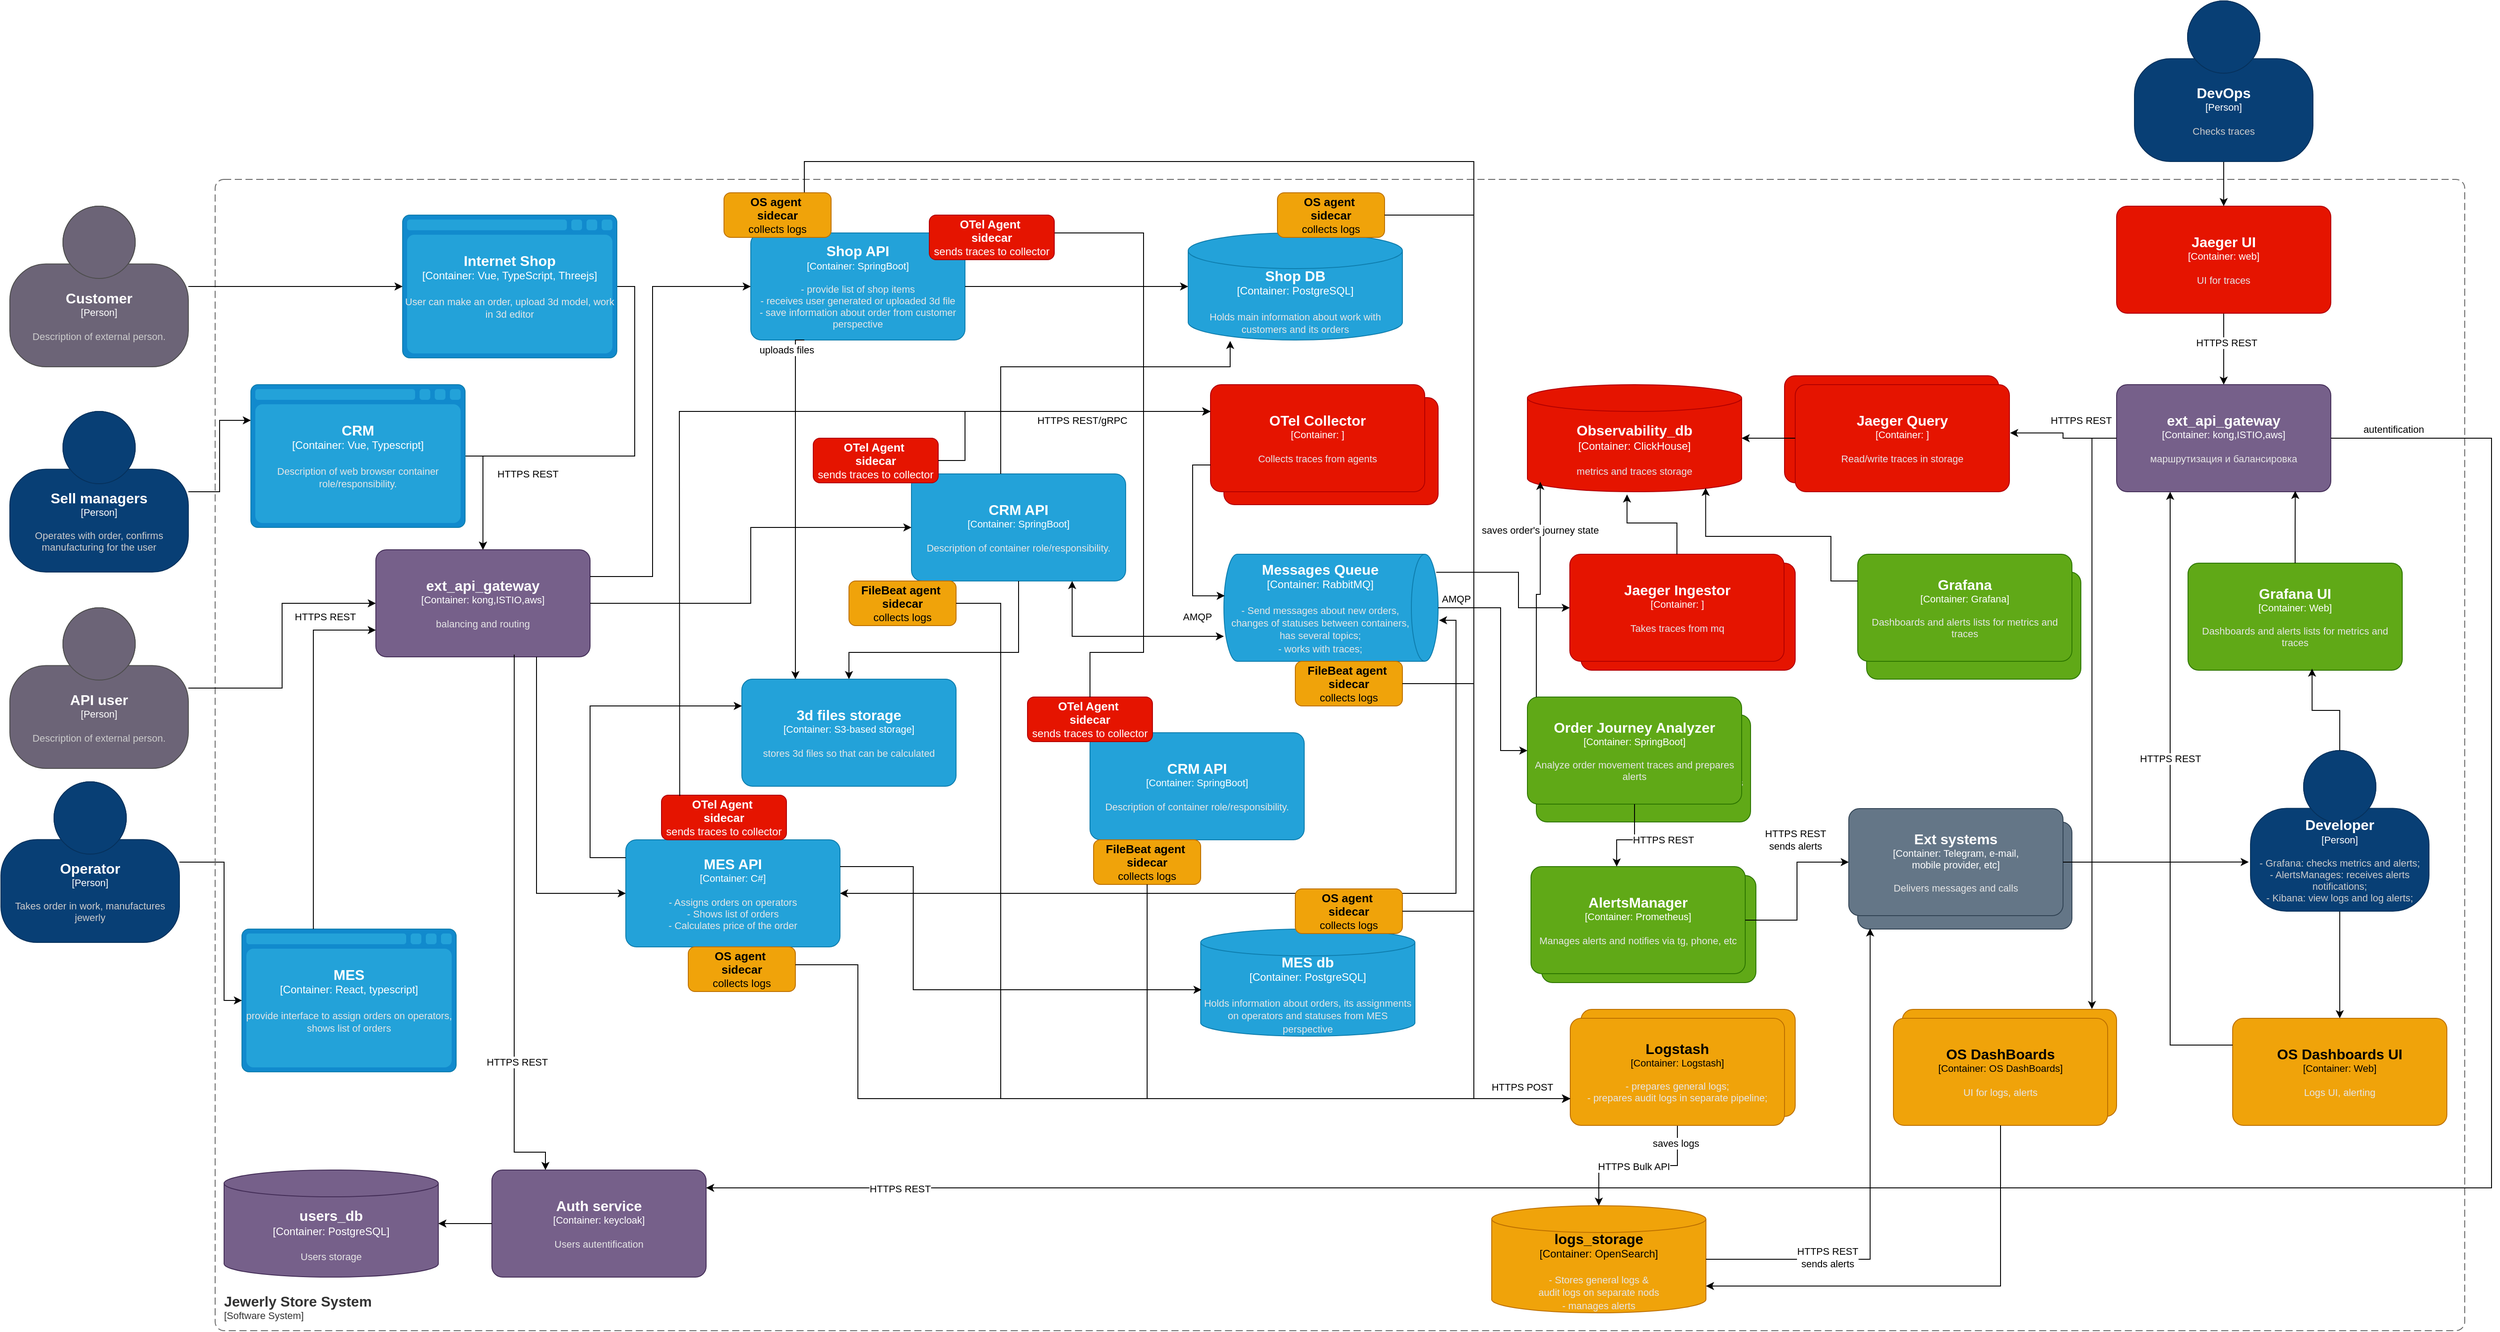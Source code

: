 <mxfile version="28.2.5">
  <diagram name="Page-1" id="q5gKrhV2WKv8pvfnoQvh">
    <mxGraphModel dx="2057" dy="1353" grid="1" gridSize="10" guides="1" tooltips="1" connect="1" arrows="1" fold="1" page="1" pageScale="1" pageWidth="827" pageHeight="1169" math="0" shadow="0">
      <root>
        <mxCell id="0" />
        <mxCell id="1" parent="0" />
        <object placeholders="1" c4Name="OS DashBoards" c4Type="Container" c4Technology="OS DashBoards" c4Description="UI for logs, alerts" label="&lt;font style=&quot;font-size: 16px&quot;&gt;&lt;b&gt;%c4Name%&lt;/b&gt;&lt;/font&gt;&lt;div&gt;[%c4Type%: %c4Technology%]&lt;/div&gt;&lt;br&gt;&lt;div&gt;&lt;font style=&quot;font-size: 11px&quot;&gt;&lt;font color=&quot;#E6E6E6&quot;&gt;%c4Description%&lt;/font&gt;&lt;/div&gt;" id="4iiRHGs6QgPylpO3pdiK-98">
          <mxCell style="rounded=1;whiteSpace=wrap;html=1;fontSize=11;labelBackgroundColor=none;fillColor=#f0a30a;fontColor=#000000;align=center;arcSize=10;strokeColor=#BD7000;metaEdit=1;resizable=0;points=[[0.25,0,0],[0.5,0,0],[0.75,0,0],[1,0.25,0],[1,0.5,0],[1,0.75,0],[0.75,1,0],[0.5,1,0],[0.25,1,0],[0,0.75,0],[0,0.5,0],[0,0.25,0]];" vertex="1" parent="1">
            <mxGeometry x="2200" y="1150" width="240" height="120" as="geometry" />
          </mxCell>
        </object>
        <object placeholders="1" c4Name="Ext systems" c4Type="Container" c4Technology="Telegram, e-mail, &#xa;mobile provider, etc" c4Description="Delivers messages and calls" label="&lt;font style=&quot;font-size: 16px&quot;&gt;&lt;b&gt;%c4Name%&lt;/b&gt;&lt;/font&gt;&lt;div&gt;[%c4Type%: %c4Technology%]&lt;/div&gt;&lt;br&gt;&lt;div&gt;&lt;font style=&quot;font-size: 11px&quot;&gt;&lt;font color=&quot;#E6E6E6&quot;&gt;%c4Description%&lt;/font&gt;&lt;/div&gt;" id="4iiRHGs6QgPylpO3pdiK-97">
          <mxCell style="rounded=1;whiteSpace=wrap;html=1;fontSize=11;labelBackgroundColor=none;fillColor=#647687;align=center;arcSize=10;strokeColor=#314354;metaEdit=1;resizable=0;points=[[0.25,0,0],[0.5,0,0],[0.75,0,0],[1,0.25,0],[1,0.5,0],[1,0.75,0],[0.75,1,0],[0.5,1,0],[0.25,1,0],[0,0.75,0],[0,0.5,0],[0,0.25,0]];fontColor=#ffffff;" vertex="1" parent="1">
            <mxGeometry x="2150" y="940" width="240" height="120" as="geometry" />
          </mxCell>
        </object>
        <object placeholders="1" c4Name="Logstash" c4Type="Container" c4Technology="Logstash" c4Description="- prepares general logs;&#xa;- prepares audit logs in separate pipeline;" label="&lt;font style=&quot;font-size: 16px&quot;&gt;&lt;b&gt;%c4Name%&lt;/b&gt;&lt;/font&gt;&lt;div&gt;[%c4Type%: %c4Technology%]&lt;/div&gt;&lt;br&gt;&lt;div&gt;&lt;font style=&quot;font-size: 11px&quot;&gt;&lt;font color=&quot;#E6E6E6&quot;&gt;%c4Description%&lt;/font&gt;&lt;/div&gt;" id="4iiRHGs6QgPylpO3pdiK-80">
          <mxCell style="rounded=1;whiteSpace=wrap;html=1;fontSize=11;labelBackgroundColor=none;fillColor=#f0a30a;fontColor=#000000;align=center;arcSize=10;strokeColor=#BD7000;metaEdit=1;resizable=0;points=[[0.25,0,0],[0.5,0,0],[0.75,0,0],[1,0.25,0],[1,0.5,0],[1,0.75,0],[0.75,1,0],[0.5,1,0],[0.25,1,0],[0,0.75,0],[0,0.5,0],[0,0.25,0]];" vertex="1" parent="1">
            <mxGeometry x="1840" y="1150" width="240" height="120" as="geometry" />
          </mxCell>
        </object>
        <object placeholders="1" c4Name="Grafana" c4Type="Container" c4Technology="Grafana" c4Description="Dashboards and alerts lists for metrics and traces" label="&lt;font style=&quot;font-size: 16px&quot;&gt;&lt;b&gt;%c4Name%&lt;/b&gt;&lt;/font&gt;&lt;div&gt;[%c4Type%: %c4Technology%]&lt;/div&gt;&lt;br&gt;&lt;div&gt;&lt;font style=&quot;font-size: 11px&quot;&gt;&lt;font color=&quot;#E6E6E6&quot;&gt;%c4Description%&lt;/font&gt;&lt;/div&gt;" id="4iiRHGs6QgPylpO3pdiK-51">
          <mxCell style="rounded=1;whiteSpace=wrap;html=1;fontSize=11;labelBackgroundColor=none;fillColor=#60a917;fontColor=#ffffff;align=center;arcSize=10;strokeColor=#2D7600;metaEdit=1;resizable=0;points=[[0.25,0,0],[0.5,0,0],[0.75,0,0],[1,0.25,0],[1,0.5,0],[1,0.75,0],[0.75,1,0],[0.5,1,0],[0.25,1,0],[0,0.75,0],[0,0.5,0],[0,0.25,0]];" vertex="1" parent="1">
            <mxGeometry x="2160" y="660" width="240" height="120" as="geometry" />
          </mxCell>
        </object>
        <object placeholders="1" c4Name="Jaeger Ingestor" c4Type="Container" c4Technology="" c4Description="Takes traces from mq" label="&lt;font style=&quot;font-size: 16px&quot;&gt;&lt;b&gt;%c4Name%&lt;/b&gt;&lt;/font&gt;&lt;div&gt;[%c4Type%: %c4Technology%]&lt;/div&gt;&lt;br&gt;&lt;div&gt;&lt;font style=&quot;font-size: 11px&quot;&gt;&lt;font color=&quot;#E6E6E6&quot;&gt;%c4Description%&lt;/font&gt;&lt;/div&gt;" id="4iiRHGs6QgPylpO3pdiK-50">
          <mxCell style="rounded=1;whiteSpace=wrap;html=1;fontSize=11;labelBackgroundColor=none;fillColor=#e51400;fontColor=#ffffff;align=center;arcSize=10;strokeColor=#B20000;metaEdit=1;resizable=0;points=[[0.25,0,0],[0.5,0,0],[0.75,0,0],[1,0.25,0],[1,0.5,0],[1,0.75,0],[0.75,1,0],[0.5,1,0],[0.25,1,0],[0,0.75,0],[0,0.5,0],[0,0.25,0]];" vertex="1" parent="1">
            <mxGeometry x="1840" y="650" width="240" height="120" as="geometry" />
          </mxCell>
        </object>
        <object placeholders="1" c4Name="Jaeger Query" c4Type="Container" c4Technology="" c4Description="Read/write traces in storage" label="&lt;font style=&quot;font-size: 16px&quot;&gt;&lt;b&gt;%c4Name%&lt;/b&gt;&lt;/font&gt;&lt;div&gt;[%c4Type%: %c4Technology%]&lt;/div&gt;&lt;br&gt;&lt;div&gt;&lt;font style=&quot;font-size: 11px&quot;&gt;&lt;font color=&quot;#E6E6E6&quot;&gt;%c4Description%&lt;/font&gt;&lt;/div&gt;" id="4iiRHGs6QgPylpO3pdiK-49">
          <mxCell style="rounded=1;whiteSpace=wrap;html=1;fontSize=11;labelBackgroundColor=none;fillColor=#e51400;fontColor=#ffffff;align=center;arcSize=10;strokeColor=#B20000;metaEdit=1;resizable=0;points=[[0.25,0,0],[0.5,0,0],[0.75,0,0],[1,0.25,0],[1,0.5,0],[1,0.75,0],[0.75,1,0],[0.5,1,0],[0.25,1,0],[0,0.75,0],[0,0.5,0],[0,0.25,0]];" vertex="1" parent="1">
            <mxGeometry x="2068" y="440" width="240" height="120" as="geometry" />
          </mxCell>
        </object>
        <object placeholders="1" c4Name="OTel Collector" c4Type="Container" c4Technology="" c4Description="Collects traces from agents" label="&lt;font style=&quot;font-size: 16px&quot;&gt;&lt;b&gt;%c4Name%&lt;/b&gt;&lt;/font&gt;&lt;div&gt;[%c4Type%: %c4Technology%]&lt;/div&gt;&lt;br&gt;&lt;div&gt;&lt;font style=&quot;font-size: 11px&quot;&gt;&lt;font color=&quot;#E6E6E6&quot;&gt;%c4Description%&lt;/font&gt;&lt;/div&gt;" id="4iiRHGs6QgPylpO3pdiK-48">
          <mxCell style="rounded=1;whiteSpace=wrap;html=1;fontSize=11;labelBackgroundColor=none;fillColor=#e51400;fontColor=#ffffff;align=center;arcSize=10;strokeColor=#B20000;metaEdit=1;resizable=0;points=[[0.25,0,0],[0.5,0,0],[0.75,0,0],[1,0.25,0],[1,0.5,0],[1,0.75,0],[0.75,1,0],[0.5,1,0],[0.25,1,0],[0,0.75,0],[0,0.5,0],[0,0.25,0]];" vertex="1" parent="1">
            <mxGeometry x="1440" y="464.5" width="240" height="120" as="geometry" />
          </mxCell>
        </object>
        <object placeholders="1" c4Name="Order Journey Analyzer" c4Type="Container" c4Technology="SpringBoot" c4Description="Analyze order movement traces and prepares alerts" label="&lt;font style=&quot;font-size: 16px&quot;&gt;&lt;b&gt;%c4Name%&lt;/b&gt;&lt;/font&gt;&lt;div&gt;[%c4Type%: %c4Technology%]&lt;/div&gt;&lt;br&gt;&lt;div&gt;&lt;font style=&quot;font-size: 11px&quot;&gt;&lt;font color=&quot;#E6E6E6&quot;&gt;%c4Description%&lt;/font&gt;&lt;/div&gt;" id="4iiRHGs6QgPylpO3pdiK-47">
          <mxCell style="rounded=1;whiteSpace=wrap;html=1;fontSize=11;labelBackgroundColor=none;fillColor=#60a917;fontColor=#ffffff;align=center;arcSize=10;strokeColor=#2D7600;metaEdit=1;resizable=0;points=[[0.25,0,0],[0.5,0,0],[0.75,0,0],[1,0.25,0],[1,0.5,0],[1,0.75,0],[0.75,1,0],[0.5,1,0],[0.25,1,0],[0,0.75,0],[0,0.5,0],[0,0.25,0]];" vertex="1" parent="1">
            <mxGeometry x="1790" y="820" width="240" height="120" as="geometry" />
          </mxCell>
        </object>
        <object placeholders="1" c4Name="AlertsManager" c4Type="Container" c4Technology="Prometheus" c4Description="Manages alerts and notifies via tg, phone" label="&lt;font style=&quot;font-size: 16px&quot;&gt;&lt;b&gt;%c4Name%&lt;/b&gt;&lt;/font&gt;&lt;div&gt;[%c4Type%: %c4Technology%]&lt;/div&gt;&lt;br&gt;&lt;div&gt;&lt;font style=&quot;font-size: 11px&quot;&gt;&lt;font color=&quot;#E6E6E6&quot;&gt;%c4Description%&lt;/font&gt;&lt;/div&gt;" id="4iiRHGs6QgPylpO3pdiK-46">
          <mxCell style="rounded=1;whiteSpace=wrap;html=1;fontSize=11;labelBackgroundColor=none;fillColor=#60a917;fontColor=#ffffff;align=center;arcSize=10;strokeColor=#2D7600;metaEdit=1;resizable=0;points=[[0.25,0,0],[0.5,0,0],[0.75,0,0],[1,0.25,0],[1,0.5,0],[1,0.75,0],[0.75,1,0],[0.5,1,0],[0.25,1,0],[0,0.75,0],[0,0.5,0],[0,0.25,0]];" vertex="1" parent="1">
            <mxGeometry x="1796" y="1000" width="240" height="120" as="geometry" />
          </mxCell>
        </object>
        <object placeholders="1" c4Name="MES API" c4Type="Container" c4Technology="C#" c4Description="- Assigns orders on operators&#xa;- Shows list of orders&#xa;- Calculates price of the order" label="&lt;font style=&quot;font-size: 16px&quot;&gt;&lt;b&gt;%c4Name%&lt;/b&gt;&lt;/font&gt;&lt;div&gt;[%c4Type%: %c4Technology%]&lt;/div&gt;&lt;br&gt;&lt;div&gt;&lt;font style=&quot;font-size: 11px&quot;&gt;&lt;font color=&quot;#E6E6E6&quot;&gt;%c4Description%&lt;/font&gt;&lt;/div&gt;" id="6bDfexBDMjg7O7AECw8N-1">
          <mxCell style="rounded=1;whiteSpace=wrap;html=1;fontSize=11;labelBackgroundColor=none;fillColor=#23A2D9;fontColor=#ffffff;align=center;arcSize=10;strokeColor=#0E7DAD;metaEdit=1;resizable=0;points=[[0.25,0,0],[0.5,0,0],[0.75,0,0],[1,0.25,0],[1,0.5,0],[1,0.75,0],[0.75,1,0],[0.5,1,0],[0.25,1,0],[0,0.75,0],[0,0.5,0],[0,0.25,0]];" parent="1" vertex="1">
            <mxGeometry x="770" y="960" width="240" height="120" as="geometry" />
          </mxCell>
        </object>
        <mxCell id="4iiRHGs6QgPylpO3pdiK-19" style="edgeStyle=orthogonalEdgeStyle;rounded=0;orthogonalLoop=1;jettySize=auto;html=1;exitX=0.169;exitY=0.009;exitDx=0;exitDy=0;exitPerimeter=0;" edge="1" parent="1" source="6bDfexBDMjg7O7AECw8N-2" target="4iiRHGs6QgPylpO3pdiK-4">
          <mxGeometry relative="1" as="geometry">
            <Array as="points">
              <mxPoint x="1770" y="660" />
              <mxPoint x="1770" y="700" />
            </Array>
          </mxGeometry>
        </mxCell>
        <object placeholders="1" c4Name="Messages Queue" c4Type="Container" c4Technology="RabbitMQ" c4Description="- Send messages about new orders, changes of statuses between containers, has several topics;&#xa;- works with traces;" label="&lt;font style=&quot;font-size: 16px&quot;&gt;&lt;b&gt;%c4Name%&lt;/b&gt;&lt;/font&gt;&lt;div&gt;[%c4Type%:&amp;nbsp;%c4Technology%]&lt;/div&gt;&lt;br&gt;&lt;div&gt;&lt;font style=&quot;font-size: 11px&quot;&gt;&lt;font color=&quot;#E6E6E6&quot;&gt;%c4Description%&lt;/font&gt;&lt;/div&gt;" id="6bDfexBDMjg7O7AECw8N-2">
          <mxCell style="shape=cylinder3;size=15;direction=south;whiteSpace=wrap;html=1;boundedLbl=1;rounded=0;labelBackgroundColor=none;fillColor=#23A2D9;fontSize=12;fontColor=#ffffff;align=center;strokeColor=#0E7DAD;metaEdit=1;points=[[0.5,0,0],[1,0.25,0],[1,0.5,0],[1,0.75,0],[0.5,1,0],[0,0.75,0],[0,0.5,0],[0,0.25,0]];resizable=0;" parent="1" vertex="1">
            <mxGeometry x="1440" y="640" width="240" height="120" as="geometry" />
          </mxCell>
        </object>
        <mxCell id="4iiRHGs6QgPylpO3pdiK-116" style="edgeStyle=orthogonalEdgeStyle;rounded=0;orthogonalLoop=1;jettySize=auto;html=1;exitX=1;exitY=0.5;exitDx=0;exitDy=0;exitPerimeter=0;" edge="1" parent="1" source="6bDfexBDMjg7O7AECw8N-3" target="4iiRHGs6QgPylpO3pdiK-113">
          <mxGeometry relative="1" as="geometry">
            <Array as="points">
              <mxPoint x="780" y="340" />
              <mxPoint x="780" y="530" />
              <mxPoint x="610" y="530" />
            </Array>
          </mxGeometry>
        </mxCell>
        <object placeholders="1" c4Name="Internet Shop" c4Type="Container" c4Technology="Vue, TypeScript, Threejs" c4Description="User can make an order, upload 3d model, work in 3d editor" label="&lt;font style=&quot;font-size: 16px&quot;&gt;&lt;b&gt;%c4Name%&lt;/b&gt;&lt;/font&gt;&lt;div&gt;[%c4Type%:&amp;nbsp;%c4Technology%]&lt;/div&gt;&lt;br&gt;&lt;div&gt;&lt;font style=&quot;font-size: 11px&quot;&gt;&lt;font color=&quot;#E6E6E6&quot;&gt;%c4Description%&lt;/font&gt;&lt;/div&gt;" id="6bDfexBDMjg7O7AECw8N-3">
          <mxCell style="shape=mxgraph.c4.webBrowserContainer2;whiteSpace=wrap;html=1;boundedLbl=1;rounded=0;labelBackgroundColor=none;strokeColor=#118ACD;fillColor=#23A2D9;strokeColor=#118ACD;strokeColor2=#0E7DAD;fontSize=12;fontColor=#ffffff;align=center;metaEdit=1;points=[[0.5,0,0],[1,0.25,0],[1,0.5,0],[1,0.75,0],[0.5,1,0],[0,0.75,0],[0,0.5,0],[0,0.25,0]];resizable=0;" parent="1" vertex="1">
            <mxGeometry x="520" y="260" width="240" height="160" as="geometry" />
          </mxCell>
        </object>
        <object placeholders="1" c4Name="MES" c4Type="Container" c4Technology="React, typescript" c4Description="provide interface to assign orders on operators, shows list of orders" label="&lt;font style=&quot;font-size: 16px&quot;&gt;&lt;b&gt;%c4Name%&lt;/b&gt;&lt;/font&gt;&lt;div&gt;[%c4Type%:&amp;nbsp;%c4Technology%]&lt;/div&gt;&lt;br&gt;&lt;div&gt;&lt;font style=&quot;font-size: 11px&quot;&gt;&lt;font color=&quot;#E6E6E6&quot;&gt;%c4Description%&lt;/font&gt;&lt;/div&gt;" id="6bDfexBDMjg7O7AECw8N-4">
          <mxCell style="shape=mxgraph.c4.webBrowserContainer2;whiteSpace=wrap;html=1;boundedLbl=1;rounded=0;labelBackgroundColor=none;strokeColor=#118ACD;fillColor=#23A2D9;strokeColor=#118ACD;strokeColor2=#0E7DAD;fontSize=12;fontColor=#ffffff;align=center;metaEdit=1;points=[[0.5,0,0],[1,0.25,0],[1,0.5,0],[1,0.75,0],[0.5,1,0],[0,0.75,0],[0,0.5,0],[0,0.25,0]];resizable=0;" parent="1" vertex="1">
            <mxGeometry x="340" y="1060" width="240" height="160" as="geometry" />
          </mxCell>
        </object>
        <mxCell id="6bDfexBDMjg7O7AECw8N-20" style="edgeStyle=orthogonalEdgeStyle;rounded=0;orthogonalLoop=1;jettySize=auto;html=1;" parent="1" source="6bDfexBDMjg7O7AECw8N-5" target="6bDfexBDMjg7O7AECw8N-4" edge="1">
          <mxGeometry relative="1" as="geometry">
            <Array as="points">
              <mxPoint x="320" y="985" />
              <mxPoint x="320" y="1140" />
            </Array>
          </mxGeometry>
        </mxCell>
        <object placeholders="1" c4Name="Operator" c4Type="Person" c4Description="Takes order in work, manufactures jewerly " label="&lt;font style=&quot;font-size: 16px&quot;&gt;&lt;b&gt;%c4Name%&lt;/b&gt;&lt;/font&gt;&lt;div&gt;[%c4Type%]&lt;/div&gt;&lt;br&gt;&lt;div&gt;&lt;font style=&quot;font-size: 11px&quot;&gt;&lt;font color=&quot;#cccccc&quot;&gt;%c4Description%&lt;/font&gt;&lt;/div&gt;" id="6bDfexBDMjg7O7AECw8N-5">
          <mxCell style="html=1;fontSize=11;dashed=0;whiteSpace=wrap;fillColor=#083F75;strokeColor=#06315C;fontColor=#ffffff;shape=mxgraph.c4.person2;align=center;metaEdit=1;points=[[0.5,0,0],[1,0.5,0],[1,0.75,0],[0.75,1,0],[0.5,1,0],[0.25,1,0],[0,0.75,0],[0,0.5,0]];resizable=0;" parent="1" vertex="1">
            <mxGeometry x="70" y="895" width="200" height="180" as="geometry" />
          </mxCell>
        </object>
        <object placeholders="1" c4Name="Customer" c4Type="Person" c4Description="Description of external person." label="&lt;font style=&quot;font-size: 16px&quot;&gt;&lt;b&gt;%c4Name%&lt;/b&gt;&lt;/font&gt;&lt;div&gt;[%c4Type%]&lt;/div&gt;&lt;br&gt;&lt;div&gt;&lt;font style=&quot;font-size: 11px&quot;&gt;&lt;font color=&quot;#cccccc&quot;&gt;%c4Description%&lt;/font&gt;&lt;/div&gt;" id="6bDfexBDMjg7O7AECw8N-6">
          <mxCell style="html=1;fontSize=11;dashed=0;whiteSpace=wrap;fillColor=#6C6477;strokeColor=#4D4D4D;fontColor=#ffffff;shape=mxgraph.c4.person2;align=center;metaEdit=1;points=[[0.5,0,0],[1,0.5,0],[1,0.75,0],[0.75,1,0],[0.5,1,0],[0.25,1,0],[0,0.75,0],[0,0.5,0]];resizable=0;" parent="1" vertex="1">
            <mxGeometry x="80" y="250" width="200" height="180" as="geometry" />
          </mxCell>
        </object>
        <object placeholders="1" c4Name="API user" c4Type="Person" c4Description="Description of external person." label="&lt;font style=&quot;font-size: 16px&quot;&gt;&lt;b&gt;%c4Name%&lt;/b&gt;&lt;/font&gt;&lt;div&gt;[%c4Type%]&lt;/div&gt;&lt;br&gt;&lt;div&gt;&lt;font style=&quot;font-size: 11px&quot;&gt;&lt;font color=&quot;#cccccc&quot;&gt;%c4Description%&lt;/font&gt;&lt;/div&gt;" id="6bDfexBDMjg7O7AECw8N-7">
          <mxCell style="html=1;fontSize=11;dashed=0;whiteSpace=wrap;fillColor=#6C6477;strokeColor=#4D4D4D;fontColor=#ffffff;shape=mxgraph.c4.person2;align=center;metaEdit=1;points=[[0.5,0,0],[1,0.5,0],[1,0.75,0],[0.75,1,0],[0.5,1,0],[0.25,1,0],[0,0.75,0],[0,0.5,0]];resizable=0;" parent="1" vertex="1">
            <mxGeometry x="80" y="700" width="200" height="180" as="geometry" />
          </mxCell>
        </object>
        <object placeholders="1" c4Name="Shop API" c4Type="Container" c4Technology="SpringBoot" c4Description="- provide list of shop items&#xa;- receives user generated or uploaded 3d file&#xa;- save information about order from customer perspective&#xa;" label="&lt;font style=&quot;font-size: 16px&quot;&gt;&lt;b&gt;%c4Name%&lt;/b&gt;&lt;/font&gt;&lt;div&gt;[%c4Type%: %c4Technology%]&lt;/div&gt;&lt;br&gt;&lt;div&gt;&lt;font style=&quot;font-size: 11px&quot;&gt;&lt;font color=&quot;#E6E6E6&quot;&gt;%c4Description%&lt;/font&gt;&lt;/div&gt;" id="6bDfexBDMjg7O7AECw8N-8">
          <mxCell style="rounded=1;whiteSpace=wrap;html=1;fontSize=11;labelBackgroundColor=none;fillColor=#23A2D9;fontColor=#ffffff;align=center;arcSize=10;strokeColor=#0E7DAD;metaEdit=1;resizable=0;points=[[0.25,0,0],[0.5,0,0],[0.75,0,0],[1,0.25,0],[1,0.5,0],[1,0.75,0],[0.75,1,0],[0.5,1,0],[0.25,1,0],[0,0.75,0],[0,0.5,0],[0,0.25,0]];" parent="1" vertex="1">
            <mxGeometry x="910" y="280" width="240" height="120" as="geometry" />
          </mxCell>
        </object>
        <mxCell id="4iiRHGs6QgPylpO3pdiK-115" style="edgeStyle=orthogonalEdgeStyle;rounded=0;orthogonalLoop=1;jettySize=auto;html=1;exitX=1;exitY=0.5;exitDx=0;exitDy=0;exitPerimeter=0;" edge="1" parent="1" source="6bDfexBDMjg7O7AECw8N-9" target="4iiRHGs6QgPylpO3pdiK-113">
          <mxGeometry relative="1" as="geometry" />
        </mxCell>
        <object placeholders="1" c4Name="CRM" c4Type="Container" c4Technology="Vue, Typescript" c4Description="Description of web browser container role/responsibility." label="&lt;font style=&quot;font-size: 16px&quot;&gt;&lt;b&gt;%c4Name%&lt;/b&gt;&lt;/font&gt;&lt;div&gt;[%c4Type%:&amp;nbsp;%c4Technology%]&lt;/div&gt;&lt;br&gt;&lt;div&gt;&lt;font style=&quot;font-size: 11px&quot;&gt;&lt;font color=&quot;#E6E6E6&quot;&gt;%c4Description%&lt;/font&gt;&lt;/div&gt;" id="6bDfexBDMjg7O7AECw8N-9">
          <mxCell style="shape=mxgraph.c4.webBrowserContainer2;whiteSpace=wrap;html=1;boundedLbl=1;rounded=0;labelBackgroundColor=none;strokeColor=#118ACD;fillColor=#23A2D9;strokeColor=#118ACD;strokeColor2=#0E7DAD;fontSize=12;fontColor=#ffffff;align=center;metaEdit=1;points=[[0.5,0,0],[1,0.25,0],[1,0.5,0],[1,0.75,0],[0.5,1,0],[0,0.75,0],[0,0.5,0],[0,0.25,0]];resizable=0;" parent="1" vertex="1">
            <mxGeometry x="350" y="450" width="240" height="160" as="geometry" />
          </mxCell>
        </object>
        <object placeholders="1" c4Name="CRM API" c4Type="Container" c4Technology="SpringBoot" c4Description="Description of container role/responsibility." label="&lt;font style=&quot;font-size: 16px&quot;&gt;&lt;b&gt;%c4Name%&lt;/b&gt;&lt;/font&gt;&lt;div&gt;[%c4Type%: %c4Technology%]&lt;/div&gt;&lt;br&gt;&lt;div&gt;&lt;font style=&quot;font-size: 11px&quot;&gt;&lt;font color=&quot;#E6E6E6&quot;&gt;%c4Description%&lt;/font&gt;&lt;/div&gt;" id="6bDfexBDMjg7O7AECw8N-10">
          <mxCell style="rounded=1;whiteSpace=wrap;html=1;fontSize=11;labelBackgroundColor=none;fillColor=#23A2D9;fontColor=#ffffff;align=center;arcSize=10;strokeColor=#0E7DAD;metaEdit=1;resizable=0;points=[[0.25,0,0],[0.5,0,0],[0.75,0,0],[1,0.25,0],[1,0.5,0],[1,0.75,0],[0.75,1,0],[0.5,1,0],[0.25,1,0],[0,0.75,0],[0,0.5,0],[0,0.25,0]];" parent="1" vertex="1">
            <mxGeometry x="1090" y="550" width="240" height="120" as="geometry" />
          </mxCell>
        </object>
        <object placeholders="1" c4Name="Shop DB" c4Type="Container" c4Technology="PostgreSQL" c4Description="Holds main information about work with customers and its orders&#xa;" label="&lt;font style=&quot;font-size: 16px&quot;&gt;&lt;b&gt;%c4Name%&lt;/b&gt;&lt;/font&gt;&lt;div&gt;[%c4Type%:&amp;nbsp;%c4Technology%]&lt;/div&gt;&lt;br&gt;&lt;div&gt;&lt;font style=&quot;font-size: 11px&quot;&gt;&lt;font color=&quot;#E6E6E6&quot;&gt;%c4Description%&lt;/font&gt;&lt;/div&gt;" id="6bDfexBDMjg7O7AECw8N-11">
          <mxCell style="shape=cylinder3;size=20;whiteSpace=wrap;html=1;boundedLbl=1;rounded=0;labelBackgroundColor=none;fillColor=#23A2D9;fontSize=12;fontColor=#ffffff;align=center;strokeColor=#0E7DAD;metaEdit=1;points=[[0.5,0,0],[1,0.25,0],[1,0.5,0],[1,0.75,0],[0.5,1,0],[0,0.75,0],[0,0.5,0],[0,0.25,0]];resizable=0;" parent="1" vertex="1">
            <mxGeometry x="1400" y="280" width="240" height="120" as="geometry" />
          </mxCell>
        </object>
        <mxCell id="6bDfexBDMjg7O7AECw8N-12" style="edgeStyle=orthogonalEdgeStyle;rounded=0;orthogonalLoop=1;jettySize=auto;html=1;entryX=0.196;entryY=1.008;entryDx=0;entryDy=0;entryPerimeter=0;" parent="1" source="6bDfexBDMjg7O7AECw8N-10" target="6bDfexBDMjg7O7AECw8N-11" edge="1">
          <mxGeometry relative="1" as="geometry">
            <Array as="points">
              <mxPoint x="1190" y="430" />
              <mxPoint x="1447" y="430" />
            </Array>
          </mxGeometry>
        </mxCell>
        <mxCell id="6bDfexBDMjg7O7AECw8N-13" style="edgeStyle=orthogonalEdgeStyle;rounded=0;orthogonalLoop=1;jettySize=auto;html=1;entryX=0;entryY=0.5;entryDx=0;entryDy=0;entryPerimeter=0;" parent="1" source="6bDfexBDMjg7O7AECw8N-8" target="6bDfexBDMjg7O7AECw8N-11" edge="1">
          <mxGeometry relative="1" as="geometry" />
        </mxCell>
        <mxCell id="6bDfexBDMjg7O7AECw8N-16" style="edgeStyle=orthogonalEdgeStyle;rounded=0;orthogonalLoop=1;jettySize=auto;html=1;entryX=0.767;entryY=1;entryDx=0;entryDy=0;entryPerimeter=0;exitX=0.75;exitY=1;exitDx=0;exitDy=0;exitPerimeter=0;startArrow=classic;startFill=1;" parent="1" source="6bDfexBDMjg7O7AECw8N-10" target="6bDfexBDMjg7O7AECw8N-2" edge="1">
          <mxGeometry relative="1" as="geometry" />
        </mxCell>
        <mxCell id="6bDfexBDMjg7O7AECw8N-17" style="edgeStyle=orthogonalEdgeStyle;rounded=0;orthogonalLoop=1;jettySize=auto;html=1;entryX=0.617;entryY=-0.004;entryDx=0;entryDy=0;entryPerimeter=0;startArrow=classic;startFill=1;" parent="1" source="6bDfexBDMjg7O7AECw8N-1" target="6bDfexBDMjg7O7AECw8N-2" edge="1">
          <mxGeometry relative="1" as="geometry" />
        </mxCell>
        <object placeholders="1" c4Name="Jewerly Store System" c4Type="SystemScopeBoundary" c4Application="Software System" label="&lt;font style=&quot;font-size: 16px&quot;&gt;&lt;b&gt;&lt;div style=&quot;text-align: left&quot;&gt;%c4Name%&lt;/div&gt;&lt;/b&gt;&lt;/font&gt;&lt;div style=&quot;text-align: left&quot;&gt;[%c4Application%]&lt;/div&gt;" id="6bDfexBDMjg7O7AECw8N-19">
          <mxCell style="rounded=1;fontSize=11;whiteSpace=wrap;html=1;dashed=1;arcSize=20;fillColor=none;strokeColor=#666666;fontColor=#333333;labelBackgroundColor=none;align=left;verticalAlign=bottom;labelBorderColor=none;spacingTop=0;spacing=10;dashPattern=8 4;metaEdit=1;rotatable=0;perimeter=rectanglePerimeter;noLabel=0;labelPadding=0;allowArrows=0;connectable=0;expand=0;recursiveResize=0;editable=1;pointerEvents=0;absoluteArcSize=1;points=[[0.25,0,0],[0.5,0,0],[0.75,0,0],[1,0.25,0],[1,0.5,0],[1,0.75,0],[0.75,1,0],[0.5,1,0],[0.25,1,0],[0,0.75,0],[0,0.5,0],[0,0.25,0]];" parent="1" vertex="1">
            <mxGeometry x="310" y="220" width="2520" height="1290" as="geometry" />
          </mxCell>
        </object>
        <mxCell id="6bDfexBDMjg7O7AECw8N-21" style="edgeStyle=orthogonalEdgeStyle;rounded=0;orthogonalLoop=1;jettySize=auto;html=1;entryX=0;entryY=0.5;entryDx=0;entryDy=0;entryPerimeter=0;" parent="1" source="6bDfexBDMjg7O7AECw8N-7" target="4iiRHGs6QgPylpO3pdiK-113" edge="1">
          <mxGeometry relative="1" as="geometry" />
        </mxCell>
        <mxCell id="6bDfexBDMjg7O7AECw8N-23" style="edgeStyle=orthogonalEdgeStyle;rounded=0;orthogonalLoop=1;jettySize=auto;html=1;entryX=0;entryY=0.5;entryDx=0;entryDy=0;entryPerimeter=0;" parent="1" source="6bDfexBDMjg7O7AECw8N-6" target="6bDfexBDMjg7O7AECw8N-3" edge="1">
          <mxGeometry relative="1" as="geometry" />
        </mxCell>
        <mxCell id="6bDfexBDMjg7O7AECw8N-29" value="" style="edgeStyle=orthogonalEdgeStyle;rounded=0;orthogonalLoop=1;jettySize=auto;html=1;startArrow=classic;startFill=1;endArrow=none;endFill=0;" parent="1" source="6bDfexBDMjg7O7AECw8N-25" target="6bDfexBDMjg7O7AECw8N-10" edge="1">
          <mxGeometry relative="1" as="geometry">
            <Array as="points">
              <mxPoint x="1020" y="750" />
              <mxPoint x="1210" y="750" />
            </Array>
          </mxGeometry>
        </mxCell>
        <object placeholders="1" c4Name="3d files storage" c4Type="Container" c4Technology="S3-based storage" c4Description="stores 3d files so that can be calculated" label="&lt;font style=&quot;font-size: 16px&quot;&gt;&lt;b&gt;%c4Name%&lt;/b&gt;&lt;/font&gt;&lt;div&gt;[%c4Type%: %c4Technology%]&lt;/div&gt;&lt;br&gt;&lt;div&gt;&lt;font style=&quot;font-size: 11px&quot;&gt;&lt;font color=&quot;#E6E6E6&quot;&gt;%c4Description%&lt;/font&gt;&lt;/div&gt;" id="6bDfexBDMjg7O7AECw8N-25">
          <mxCell style="rounded=1;whiteSpace=wrap;html=1;fontSize=11;labelBackgroundColor=none;fillColor=#23A2D9;fontColor=#ffffff;align=center;arcSize=10;strokeColor=#0E7DAD;metaEdit=1;resizable=0;points=[[0.25,0,0],[0.5,0,0],[0.75,0,0],[1,0.25,0],[1,0.5,0],[1,0.75,0],[0.75,1,0],[0.5,1,0],[0.25,1,0],[0,0.75,0],[0,0.5,0],[0,0.25,0]];" parent="1" vertex="1">
            <mxGeometry x="900" y="780" width="240" height="120" as="geometry" />
          </mxCell>
        </object>
        <mxCell id="6bDfexBDMjg7O7AECw8N-26" style="edgeStyle=orthogonalEdgeStyle;rounded=0;orthogonalLoop=1;jettySize=auto;html=1;entryX=0;entryY=0.25;entryDx=0;entryDy=0;entryPerimeter=0;" parent="1" source="6bDfexBDMjg7O7AECw8N-1" target="6bDfexBDMjg7O7AECw8N-25" edge="1">
          <mxGeometry relative="1" as="geometry">
            <Array as="points">
              <mxPoint x="730" y="980" />
              <mxPoint x="730" y="810" />
            </Array>
          </mxGeometry>
        </mxCell>
        <mxCell id="6bDfexBDMjg7O7AECw8N-27" style="edgeStyle=orthogonalEdgeStyle;rounded=0;orthogonalLoop=1;jettySize=auto;html=1;entryX=0.25;entryY=0;entryDx=0;entryDy=0;entryPerimeter=0;exitX=0.25;exitY=1;exitDx=0;exitDy=0;exitPerimeter=0;" parent="1" source="6bDfexBDMjg7O7AECw8N-8" target="6bDfexBDMjg7O7AECw8N-25" edge="1">
          <mxGeometry relative="1" as="geometry">
            <mxPoint x="970" y="430" as="sourcePoint" />
            <mxPoint x="1170.08" y="790.96" as="targetPoint" />
            <Array as="points">
              <mxPoint x="960" y="400" />
            </Array>
          </mxGeometry>
        </mxCell>
        <mxCell id="6bDfexBDMjg7O7AECw8N-28" value="uploads files" style="edgeLabel;html=1;align=center;verticalAlign=middle;resizable=0;points=[];" parent="6bDfexBDMjg7O7AECw8N-27" vertex="1" connectable="0">
          <mxGeometry x="-0.371" y="-2" relative="1" as="geometry">
            <mxPoint x="-8" y="-102" as="offset" />
          </mxGeometry>
        </mxCell>
        <object placeholders="1" c4Name="Sell managers" c4Type="Person" c4Description="Operates with order, confirms manufacturing for the user" label="&lt;font style=&quot;font-size: 16px&quot;&gt;&lt;b&gt;%c4Name%&lt;/b&gt;&lt;/font&gt;&lt;div&gt;[%c4Type%]&lt;/div&gt;&lt;br&gt;&lt;div&gt;&lt;font style=&quot;font-size: 11px&quot;&gt;&lt;font color=&quot;#cccccc&quot;&gt;%c4Description%&lt;/font&gt;&lt;/div&gt;" id="6bDfexBDMjg7O7AECw8N-30">
          <mxCell style="html=1;fontSize=11;dashed=0;whiteSpace=wrap;fillColor=#083F75;strokeColor=#06315C;fontColor=#ffffff;shape=mxgraph.c4.person2;align=center;metaEdit=1;points=[[0.5,0,0],[1,0.5,0],[1,0.75,0],[0.75,1,0],[0.5,1,0],[0.25,1,0],[0,0.75,0],[0,0.5,0]];resizable=0;" parent="1" vertex="1">
            <mxGeometry x="80" y="480" width="200" height="180" as="geometry" />
          </mxCell>
        </object>
        <mxCell id="6bDfexBDMjg7O7AECw8N-31" style="edgeStyle=orthogonalEdgeStyle;rounded=0;orthogonalLoop=1;jettySize=auto;html=1;entryX=0;entryY=0.25;entryDx=0;entryDy=0;entryPerimeter=0;" parent="1" source="6bDfexBDMjg7O7AECw8N-30" target="6bDfexBDMjg7O7AECw8N-9" edge="1">
          <mxGeometry relative="1" as="geometry" />
        </mxCell>
        <object placeholders="1" c4Name="MES db" c4Type="Container" c4Technology="PostgreSQL" c4Description="Holds information about orders, its assignments on operators and statuses from MES perspective" label="&lt;font style=&quot;font-size: 16px&quot;&gt;&lt;b&gt;%c4Name%&lt;/b&gt;&lt;/font&gt;&lt;div&gt;[%c4Type%:&amp;nbsp;%c4Technology%]&lt;/div&gt;&lt;br&gt;&lt;div&gt;&lt;font style=&quot;font-size: 11px&quot;&gt;&lt;font color=&quot;#E6E6E6&quot;&gt;%c4Description%&lt;/font&gt;&lt;/div&gt;" id="6bDfexBDMjg7O7AECw8N-32">
          <mxCell style="shape=cylinder3;size=15;whiteSpace=wrap;html=1;boundedLbl=1;rounded=0;labelBackgroundColor=none;fillColor=#23A2D9;fontSize=12;fontColor=#ffffff;align=center;strokeColor=#0E7DAD;metaEdit=1;points=[[0.5,0,0],[1,0.25,0],[1,0.5,0],[1,0.75,0],[0.5,1,0],[0,0.75,0],[0,0.5,0],[0,0.25,0]];resizable=0;" parent="1" vertex="1">
            <mxGeometry x="1414" y="1060" width="240" height="120" as="geometry" />
          </mxCell>
        </object>
        <mxCell id="6bDfexBDMjg7O7AECw8N-33" style="edgeStyle=orthogonalEdgeStyle;rounded=0;orthogonalLoop=1;jettySize=auto;html=1;entryX=0.004;entryY=0.567;entryDx=0;entryDy=0;entryPerimeter=0;" parent="1" source="6bDfexBDMjg7O7AECw8N-1" target="6bDfexBDMjg7O7AECw8N-32" edge="1">
          <mxGeometry relative="1" as="geometry">
            <mxPoint x="1380" y="1130" as="targetPoint" />
            <Array as="points">
              <mxPoint x="1092" y="990" />
              <mxPoint x="1092" y="1128" />
            </Array>
          </mxGeometry>
        </mxCell>
        <object placeholders="1" c4Name="CRM API" c4Type="Container" c4Technology="SpringBoot" c4Description="Description of container role/responsibility." label="&lt;font style=&quot;font-size: 16px&quot;&gt;&lt;b&gt;%c4Name%&lt;/b&gt;&lt;/font&gt;&lt;div&gt;[%c4Type%: %c4Technology%]&lt;/div&gt;&lt;br&gt;&lt;div&gt;&lt;font style=&quot;font-size: 11px&quot;&gt;&lt;font color=&quot;#E6E6E6&quot;&gt;%c4Description%&lt;/font&gt;&lt;/div&gt;" id="4iiRHGs6QgPylpO3pdiK-1">
          <mxCell style="rounded=1;whiteSpace=wrap;html=1;fontSize=11;labelBackgroundColor=none;fillColor=#23A2D9;fontColor=#ffffff;align=center;arcSize=10;strokeColor=#0E7DAD;metaEdit=1;resizable=0;points=[[0.25,0,0],[0.5,0,0],[0.75,0,0],[1,0.25,0],[1,0.5,0],[1,0.75,0],[0.75,1,0],[0.5,1,0],[0.25,1,0],[0,0.75,0],[0,0.5,0],[0,0.25,0]];" vertex="1" parent="1">
            <mxGeometry x="1290" y="840" width="240" height="120" as="geometry" />
          </mxCell>
        </object>
        <object placeholders="1" c4Name="Observability_db" c4Type="Container" c4Technology="ClickHouse" c4Description="metrics and traces storage" label="&lt;font style=&quot;font-size: 16px&quot;&gt;&lt;b&gt;%c4Name%&lt;/b&gt;&lt;/font&gt;&lt;div&gt;[%c4Type%:&amp;nbsp;%c4Technology%]&lt;/div&gt;&lt;br&gt;&lt;div&gt;&lt;font style=&quot;font-size: 11px&quot;&gt;&lt;font color=&quot;#E6E6E6&quot;&gt;%c4Description%&lt;/font&gt;&lt;/div&gt;" id="4iiRHGs6QgPylpO3pdiK-2">
          <mxCell style="shape=cylinder3;size=15;whiteSpace=wrap;html=1;boundedLbl=1;rounded=0;labelBackgroundColor=none;fillColor=#e51400;fontSize=12;align=center;strokeColor=#B20000;metaEdit=1;points=[[0.5,0,0],[1,0.25,0],[1,0.5,0],[1,0.75,0],[0.5,1,0],[0,0.75,0],[0,0.5,0],[0,0.25,0]];resizable=0;fontColor=#ffffff;" vertex="1" parent="1">
            <mxGeometry x="1780" y="450" width="240" height="120" as="geometry" />
          </mxCell>
        </object>
        <object placeholders="1" c4Name="OTel Collector" c4Type="Container" c4Technology="" c4Description="Collects traces from agents" label="&lt;font style=&quot;font-size: 16px&quot;&gt;&lt;b&gt;%c4Name%&lt;/b&gt;&lt;/font&gt;&lt;div&gt;[%c4Type%: %c4Technology%]&lt;/div&gt;&lt;br&gt;&lt;div&gt;&lt;font style=&quot;font-size: 11px&quot;&gt;&lt;font color=&quot;#E6E6E6&quot;&gt;%c4Description%&lt;/font&gt;&lt;/div&gt;" id="4iiRHGs6QgPylpO3pdiK-3">
          <mxCell style="rounded=1;whiteSpace=wrap;html=1;fontSize=11;labelBackgroundColor=none;fillColor=#e51400;fontColor=#ffffff;align=center;arcSize=10;strokeColor=#B20000;metaEdit=1;resizable=0;points=[[0.25,0,0],[0.5,0,0],[0.75,0,0],[1,0.25,0],[1,0.5,0],[1,0.75,0],[0.75,1,0],[0.5,1,0],[0.25,1,0],[0,0.75,0],[0,0.5,0],[0,0.25,0]];" vertex="1" parent="1">
            <mxGeometry x="1425" y="450" width="240" height="120" as="geometry" />
          </mxCell>
        </object>
        <object placeholders="1" c4Name="Jaeger Ingestor" c4Type="Container" c4Technology="" c4Description="Takes traces from mq" label="&lt;font style=&quot;font-size: 16px&quot;&gt;&lt;b&gt;%c4Name%&lt;/b&gt;&lt;/font&gt;&lt;div&gt;[%c4Type%: %c4Technology%]&lt;/div&gt;&lt;br&gt;&lt;div&gt;&lt;font style=&quot;font-size: 11px&quot;&gt;&lt;font color=&quot;#E6E6E6&quot;&gt;%c4Description%&lt;/font&gt;&lt;/div&gt;" id="4iiRHGs6QgPylpO3pdiK-4">
          <mxCell style="rounded=1;whiteSpace=wrap;html=1;fontSize=11;labelBackgroundColor=none;fillColor=#e51400;fontColor=#ffffff;align=center;arcSize=10;strokeColor=#B20000;metaEdit=1;resizable=0;points=[[0.25,0,0],[0.5,0,0],[0.75,0,0],[1,0.25,0],[1,0.5,0],[1,0.75,0],[0.75,1,0],[0.5,1,0],[0.25,1,0],[0,0.75,0],[0,0.5,0],[0,0.25,0]];" vertex="1" parent="1">
            <mxGeometry x="1827.5" y="640" width="240" height="120" as="geometry" />
          </mxCell>
        </object>
        <object placeholders="1" c4Name="Jaeger Query" c4Type="Container" c4Technology="" c4Description="Read/write traces in storage" label="&lt;font style=&quot;font-size: 16px&quot;&gt;&lt;b&gt;%c4Name%&lt;/b&gt;&lt;/font&gt;&lt;div&gt;[%c4Type%: %c4Technology%]&lt;/div&gt;&lt;br&gt;&lt;div&gt;&lt;font style=&quot;font-size: 11px&quot;&gt;&lt;font color=&quot;#E6E6E6&quot;&gt;%c4Description%&lt;/font&gt;&lt;/div&gt;" id="4iiRHGs6QgPylpO3pdiK-5">
          <mxCell style="rounded=1;whiteSpace=wrap;html=1;fontSize=11;labelBackgroundColor=none;fillColor=#e51400;fontColor=#ffffff;align=center;arcSize=10;strokeColor=#B20000;metaEdit=1;resizable=0;points=[[0.25,0,0],[0.5,0,0],[0.75,0,0],[1,0.25,0],[1,0.5,0],[1,0.75,0],[0.75,1,0],[0.5,1,0],[0.25,1,0],[0,0.75,0],[0,0.5,0],[0,0.25,0]];" vertex="1" parent="1">
            <mxGeometry x="2080" y="450" width="240" height="120" as="geometry" />
          </mxCell>
        </object>
        <mxCell id="4iiRHGs6QgPylpO3pdiK-134" style="edgeStyle=orthogonalEdgeStyle;rounded=0;orthogonalLoop=1;jettySize=auto;html=1;exitX=0.5;exitY=1;exitDx=0;exitDy=0;exitPerimeter=0;" edge="1" parent="1" source="4iiRHGs6QgPylpO3pdiK-6" target="4iiRHGs6QgPylpO3pdiK-127">
          <mxGeometry relative="1" as="geometry" />
        </mxCell>
        <mxCell id="4iiRHGs6QgPylpO3pdiK-145" value="HTTPS REST" style="edgeLabel;html=1;align=center;verticalAlign=middle;resizable=0;points=[];" vertex="1" connectable="0" parent="4iiRHGs6QgPylpO3pdiK-134">
          <mxGeometry x="-0.175" y="3" relative="1" as="geometry">
            <mxPoint as="offset" />
          </mxGeometry>
        </mxCell>
        <object placeholders="1" c4Name="Jaeger UI" c4Type="Container" c4Technology="web" c4Description="UI for traces" label="&lt;font style=&quot;font-size: 16px&quot;&gt;&lt;b&gt;%c4Name%&lt;/b&gt;&lt;/font&gt;&lt;div&gt;[%c4Type%: %c4Technology%]&lt;/div&gt;&lt;br&gt;&lt;div&gt;&lt;font style=&quot;font-size: 11px&quot;&gt;&lt;font color=&quot;#E6E6E6&quot;&gt;%c4Description%&lt;/font&gt;&lt;/div&gt;" id="4iiRHGs6QgPylpO3pdiK-6">
          <mxCell style="rounded=1;whiteSpace=wrap;html=1;fontSize=11;labelBackgroundColor=none;fillColor=#e51400;fontColor=#ffffff;align=center;arcSize=10;strokeColor=#B20000;metaEdit=1;resizable=0;points=[[0.25,0,0],[0.5,0,0],[0.75,0,0],[1,0.25,0],[1,0.5,0],[1,0.75,0],[0.75,1,0],[0.5,1,0],[0.25,1,0],[0,0.75,0],[0,0.5,0],[0,0.25,0]];" vertex="1" parent="1">
            <mxGeometry x="2440" y="250" width="240" height="120" as="geometry" />
          </mxCell>
        </object>
        <object placeholders="1" c4Name="Order Journey Analyzer" c4Type="Container" c4Technology="SpringBoot" c4Description="Analyze order movement traces and prepares alerts" label="&lt;font style=&quot;font-size: 16px&quot;&gt;&lt;b&gt;%c4Name%&lt;/b&gt;&lt;/font&gt;&lt;div&gt;[%c4Type%: %c4Technology%]&lt;/div&gt;&lt;br&gt;&lt;div&gt;&lt;font style=&quot;font-size: 11px&quot;&gt;&lt;font color=&quot;#E6E6E6&quot;&gt;%c4Description%&lt;/font&gt;&lt;/div&gt;" id="4iiRHGs6QgPylpO3pdiK-7">
          <mxCell style="rounded=1;whiteSpace=wrap;html=1;fontSize=11;labelBackgroundColor=none;fillColor=#60a917;fontColor=#ffffff;align=center;arcSize=10;strokeColor=#2D7600;metaEdit=1;resizable=0;points=[[0.25,0,0],[0.5,0,0],[0.75,0,0],[1,0.25,0],[1,0.5,0],[1,0.75,0],[0.75,1,0],[0.5,1,0],[0.25,1,0],[0,0.75,0],[0,0.5,0],[0,0.25,0]];" vertex="1" parent="1">
            <mxGeometry x="1780" y="800" width="240" height="120" as="geometry" />
          </mxCell>
        </object>
        <mxCell id="4iiRHGs6QgPylpO3pdiK-9" value="&lt;font style=&quot;font-size: 13px;&quot;&gt;&lt;b&gt;OTel Agent&amp;nbsp;&lt;/b&gt;&lt;/font&gt;&lt;div&gt;&lt;font style=&quot;font-size: 13px;&quot;&gt;&lt;b&gt;sidecar&lt;/b&gt;&lt;/font&gt;&lt;div&gt;&lt;div&gt;sends traces to collector&lt;/div&gt;&lt;/div&gt;&lt;/div&gt;" style="rounded=1;whiteSpace=wrap;html=1;fillColor=#e51400;fontColor=#ffffff;strokeColor=#B20000;" vertex="1" parent="1">
          <mxGeometry x="980" y="510" width="140" height="50" as="geometry" />
        </mxCell>
        <mxCell id="4iiRHGs6QgPylpO3pdiK-10" value="&lt;font style=&quot;font-size: 13px;&quot;&gt;&lt;b&gt;OTel Agent&amp;nbsp;&lt;/b&gt;&lt;/font&gt;&lt;div&gt;&lt;font style=&quot;font-size: 13px;&quot;&gt;&lt;b&gt;sidecar&lt;/b&gt;&lt;/font&gt;&lt;div&gt;&lt;div&gt;sends traces to collector&lt;/div&gt;&lt;/div&gt;&lt;/div&gt;" style="rounded=1;whiteSpace=wrap;html=1;fillColor=#e51400;fontColor=#ffffff;strokeColor=#B20000;" vertex="1" parent="1">
          <mxGeometry x="810" y="910" width="140" height="50" as="geometry" />
        </mxCell>
        <mxCell id="4iiRHGs6QgPylpO3pdiK-136" value="" style="edgeStyle=orthogonalEdgeStyle;rounded=0;orthogonalLoop=1;jettySize=auto;html=1;" edge="1" parent="1" source="4iiRHGs6QgPylpO3pdiK-12" target="4iiRHGs6QgPylpO3pdiK-6">
          <mxGeometry relative="1" as="geometry" />
        </mxCell>
        <object placeholders="1" c4Name="DevOps" c4Type="Person" c4Description="Checks traces" label="&lt;font style=&quot;font-size: 16px&quot;&gt;&lt;b&gt;%c4Name%&lt;/b&gt;&lt;/font&gt;&lt;div&gt;[%c4Type%]&lt;/div&gt;&lt;br&gt;&lt;div&gt;&lt;font style=&quot;font-size: 11px&quot;&gt;&lt;font color=&quot;#cccccc&quot;&gt;%c4Description%&lt;/font&gt;&lt;/div&gt;" id="4iiRHGs6QgPylpO3pdiK-12">
          <mxCell style="html=1;fontSize=11;dashed=0;whiteSpace=wrap;fillColor=#083F75;strokeColor=#06315C;fontColor=#ffffff;shape=mxgraph.c4.person2;align=center;metaEdit=1;points=[[0.5,0,0],[1,0.5,0],[1,0.75,0],[0.75,1,0],[0.5,1,0],[0.25,1,0],[0,0.75,0],[0,0.5,0]];resizable=0;" vertex="1" parent="1">
            <mxGeometry x="2460" y="20" width="200" height="180" as="geometry" />
          </mxCell>
        </object>
        <object placeholders="1" c4Name="Grafana" c4Type="Container" c4Technology="Grafana" c4Description="Dashboards and alerts lists for metrics and traces" label="&lt;font style=&quot;font-size: 16px&quot;&gt;&lt;b&gt;%c4Name%&lt;/b&gt;&lt;/font&gt;&lt;div&gt;[%c4Type%: %c4Technology%]&lt;/div&gt;&lt;br&gt;&lt;div&gt;&lt;font style=&quot;font-size: 11px&quot;&gt;&lt;font color=&quot;#E6E6E6&quot;&gt;%c4Description%&lt;/font&gt;&lt;/div&gt;" id="4iiRHGs6QgPylpO3pdiK-13">
          <mxCell style="rounded=1;whiteSpace=wrap;html=1;fontSize=11;labelBackgroundColor=none;fillColor=#60a917;fontColor=#ffffff;align=center;arcSize=10;strokeColor=#2D7600;metaEdit=1;resizable=0;points=[[0.25,0,0],[0.5,0,0],[0.75,0,0],[1,0.25,0],[1,0.5,0],[1,0.75,0],[0.75,1,0],[0.5,1,0],[0.25,1,0],[0,0.75,0],[0,0.5,0],[0,0.25,0]];" vertex="1" parent="1">
            <mxGeometry x="2150" y="640" width="240" height="120" as="geometry" />
          </mxCell>
        </object>
        <mxCell id="4iiRHGs6QgPylpO3pdiK-14" style="edgeStyle=orthogonalEdgeStyle;rounded=0;orthogonalLoop=1;jettySize=auto;html=1;exitX=0;exitY=0.75;exitDx=0;exitDy=0;exitPerimeter=0;entryX=0.388;entryY=0.996;entryDx=0;entryDy=0;entryPerimeter=0;" edge="1" parent="1" source="4iiRHGs6QgPylpO3pdiK-3" target="6bDfexBDMjg7O7AECw8N-2">
          <mxGeometry relative="1" as="geometry" />
        </mxCell>
        <mxCell id="4iiRHGs6QgPylpO3pdiK-15" style="edgeStyle=orthogonalEdgeStyle;rounded=0;orthogonalLoop=1;jettySize=auto;html=1;exitX=1;exitY=0.5;exitDx=0;exitDy=0;entryX=0;entryY=0.25;entryDx=0;entryDy=0;entryPerimeter=0;" edge="1" parent="1" target="4iiRHGs6QgPylpO3pdiK-3">
          <mxGeometry relative="1" as="geometry">
            <mxPoint x="1250" y="280" as="sourcePoint" />
            <Array as="points">
              <mxPoint x="1350" y="280" />
              <mxPoint x="1350" y="480" />
            </Array>
          </mxGeometry>
        </mxCell>
        <mxCell id="4iiRHGs6QgPylpO3pdiK-34" value="HTTPS REST/gRPC" style="edgeLabel;html=1;align=center;verticalAlign=middle;resizable=0;points=[];" vertex="1" connectable="0" parent="4iiRHGs6QgPylpO3pdiK-15">
          <mxGeometry x="0.692" y="1" relative="1" as="geometry">
            <mxPoint x="-87" y="11" as="offset" />
          </mxGeometry>
        </mxCell>
        <mxCell id="4iiRHGs6QgPylpO3pdiK-18" style="edgeStyle=orthogonalEdgeStyle;rounded=0;orthogonalLoop=1;jettySize=auto;html=1;entryX=0;entryY=0.25;entryDx=0;entryDy=0;entryPerimeter=0;exitX=0.146;exitY=0.016;exitDx=0;exitDy=0;exitPerimeter=0;" edge="1" parent="1" source="4iiRHGs6QgPylpO3pdiK-10" target="4iiRHGs6QgPylpO3pdiK-3">
          <mxGeometry relative="1" as="geometry">
            <mxPoint x="830" y="905" as="sourcePoint" />
            <Array as="points">
              <mxPoint x="830" y="905" />
              <mxPoint x="830" y="905" />
              <mxPoint x="830" y="480" />
            </Array>
          </mxGeometry>
        </mxCell>
        <mxCell id="4iiRHGs6QgPylpO3pdiK-31" style="edgeStyle=orthogonalEdgeStyle;rounded=0;orthogonalLoop=1;jettySize=auto;html=1;exitX=0.5;exitY=0;exitDx=0;exitDy=0;exitPerimeter=0;entryX=0.465;entryY=1.025;entryDx=0;entryDy=0;entryPerimeter=0;" edge="1" parent="1" source="4iiRHGs6QgPylpO3pdiK-4" target="4iiRHGs6QgPylpO3pdiK-2">
          <mxGeometry relative="1" as="geometry" />
        </mxCell>
        <mxCell id="4iiRHGs6QgPylpO3pdiK-32" style="edgeStyle=orthogonalEdgeStyle;rounded=0;orthogonalLoop=1;jettySize=auto;html=1;exitX=0;exitY=0.5;exitDx=0;exitDy=0;exitPerimeter=0;entryX=1;entryY=0.5;entryDx=0;entryDy=0;entryPerimeter=0;" edge="1" parent="1" source="4iiRHGs6QgPylpO3pdiK-5" target="4iiRHGs6QgPylpO3pdiK-2">
          <mxGeometry relative="1" as="geometry" />
        </mxCell>
        <mxCell id="4iiRHGs6QgPylpO3pdiK-33" style="edgeStyle=orthogonalEdgeStyle;rounded=0;orthogonalLoop=1;jettySize=auto;html=1;exitX=0.5;exitY=0;exitDx=0;exitDy=0;exitPerimeter=0;entryX=0;entryY=0.5;entryDx=0;entryDy=0;entryPerimeter=0;" edge="1" parent="1" source="6bDfexBDMjg7O7AECw8N-2" target="4iiRHGs6QgPylpO3pdiK-7">
          <mxGeometry relative="1" as="geometry">
            <Array as="points">
              <mxPoint x="1750" y="700" />
              <mxPoint x="1750" y="860" />
            </Array>
          </mxGeometry>
        </mxCell>
        <object placeholders="1" c4Name="AlertsManager" c4Type="Container" c4Technology="Prometheus" c4Description="Manages alerts and notifies via tg, phone, etc" label="&lt;font style=&quot;font-size: 16px&quot;&gt;&lt;b&gt;%c4Name%&lt;/b&gt;&lt;/font&gt;&lt;div&gt;[%c4Type%: %c4Technology%]&lt;/div&gt;&lt;br&gt;&lt;div&gt;&lt;font style=&quot;font-size: 11px&quot;&gt;&lt;font color=&quot;#E6E6E6&quot;&gt;%c4Description%&lt;/font&gt;&lt;/div&gt;" id="4iiRHGs6QgPylpO3pdiK-35">
          <mxCell style="rounded=1;whiteSpace=wrap;html=1;fontSize=11;labelBackgroundColor=none;fillColor=#60a917;fontColor=#ffffff;align=center;arcSize=10;strokeColor=#2D7600;metaEdit=1;resizable=0;points=[[0.25,0,0],[0.5,0,0],[0.75,0,0],[1,0.25,0],[1,0.5,0],[1,0.75,0],[0.75,1,0],[0.5,1,0],[0.25,1,0],[0,0.75,0],[0,0.5,0],[0,0.25,0]];" vertex="1" parent="1">
            <mxGeometry x="1784" y="990" width="240" height="120" as="geometry" />
          </mxCell>
        </object>
        <mxCell id="4iiRHGs6QgPylpO3pdiK-36" style="edgeStyle=orthogonalEdgeStyle;rounded=0;orthogonalLoop=1;jettySize=auto;html=1;entryX=0.06;entryY=0.907;entryDx=0;entryDy=0;entryPerimeter=0;" edge="1" parent="1" target="4iiRHGs6QgPylpO3pdiK-2">
          <mxGeometry relative="1" as="geometry">
            <mxPoint x="1790" y="800" as="sourcePoint" />
            <Array as="points">
              <mxPoint x="1790" y="800" />
              <mxPoint x="1790" y="685" />
              <mxPoint x="1794" y="685" />
            </Array>
          </mxGeometry>
        </mxCell>
        <mxCell id="4iiRHGs6QgPylpO3pdiK-58" value="saves order&#39;s journey state" style="edgeLabel;html=1;align=center;verticalAlign=middle;resizable=0;points=[];" vertex="1" connectable="0" parent="4iiRHGs6QgPylpO3pdiK-36">
          <mxGeometry x="0.558" y="1" relative="1" as="geometry">
            <mxPoint as="offset" />
          </mxGeometry>
        </mxCell>
        <mxCell id="4iiRHGs6QgPylpO3pdiK-38" style="edgeStyle=orthogonalEdgeStyle;rounded=0;orthogonalLoop=1;jettySize=auto;html=1;exitX=0;exitY=0.25;exitDx=0;exitDy=0;exitPerimeter=0;entryX=0.832;entryY=0.964;entryDx=0;entryDy=0;entryPerimeter=0;" edge="1" parent="1" source="4iiRHGs6QgPylpO3pdiK-13" target="4iiRHGs6QgPylpO3pdiK-2">
          <mxGeometry relative="1" as="geometry">
            <mxPoint x="1980" y="570" as="targetPoint" />
            <Array as="points">
              <mxPoint x="2120" y="670" />
              <mxPoint x="2120" y="620" />
              <mxPoint x="1980" y="620" />
            </Array>
          </mxGeometry>
        </mxCell>
        <mxCell id="4iiRHGs6QgPylpO3pdiK-39" style="edgeStyle=orthogonalEdgeStyle;rounded=0;orthogonalLoop=1;jettySize=auto;html=1;exitX=0.5;exitY=1;exitDx=0;exitDy=0;exitPerimeter=0;" edge="1" parent="1" source="4iiRHGs6QgPylpO3pdiK-7">
          <mxGeometry relative="1" as="geometry">
            <mxPoint x="1880" y="990" as="targetPoint" />
            <Array as="points">
              <mxPoint x="1900" y="960" />
              <mxPoint x="1880" y="960" />
              <mxPoint x="1880" y="990" />
            </Array>
          </mxGeometry>
        </mxCell>
        <mxCell id="4iiRHGs6QgPylpO3pdiK-42" value="HTTPS REST" style="edgeLabel;html=1;align=center;verticalAlign=middle;resizable=0;points=[];" vertex="1" connectable="0" parent="4iiRHGs6QgPylpO3pdiK-39">
          <mxGeometry x="-0.319" y="5" relative="1" as="geometry">
            <mxPoint x="27" y="9" as="offset" />
          </mxGeometry>
        </mxCell>
        <mxCell id="4iiRHGs6QgPylpO3pdiK-87" style="edgeStyle=orthogonalEdgeStyle;rounded=0;orthogonalLoop=1;jettySize=auto;html=1;exitX=0.5;exitY=1;exitDx=0;exitDy=0;exitPerimeter=0;" edge="1" parent="1" source="4iiRHGs6QgPylpO3pdiK-40" target="4iiRHGs6QgPylpO3pdiK-74">
          <mxGeometry relative="1" as="geometry" />
        </mxCell>
        <object placeholders="1" c4Name="Developer" c4Type="Person" c4Description="- Grafana: checks metrics and alerts; &#xa;- AlertsManages: receives alerts notifications;&#xa;- Kibana: view logs and log alerts;" label="&lt;font style=&quot;font-size: 16px&quot;&gt;&lt;b&gt;%c4Name%&lt;/b&gt;&lt;/font&gt;&lt;div&gt;[%c4Type%]&lt;/div&gt;&lt;br&gt;&lt;div&gt;&lt;font style=&quot;font-size: 11px&quot;&gt;&lt;font color=&quot;#cccccc&quot;&gt;%c4Description%&lt;/font&gt;&lt;/div&gt;" id="4iiRHGs6QgPylpO3pdiK-40">
          <mxCell style="html=1;fontSize=11;dashed=0;whiteSpace=wrap;fillColor=#083F75;strokeColor=#06315C;fontColor=#ffffff;shape=mxgraph.c4.person2;align=center;metaEdit=1;points=[[0.5,0,0],[1,0.5,0],[1,0.75,0],[0.75,1,0],[0.5,1,0],[0.25,1,0],[0,0.75,0],[0,0.5,0]];resizable=0;" vertex="1" parent="1">
            <mxGeometry x="2590" y="860" width="200" height="180" as="geometry" />
          </mxCell>
        </object>
        <mxCell id="4iiRHGs6QgPylpO3pdiK-43" value="AMQP" style="edgeLabel;html=1;align=center;verticalAlign=middle;resizable=0;points=[];" vertex="1" connectable="0" parent="1">
          <mxGeometry x="1410" y="710" as="geometry" />
        </mxCell>
        <mxCell id="4iiRHGs6QgPylpO3pdiK-45" value="AMQP" style="edgeLabel;html=1;align=center;verticalAlign=middle;resizable=0;points=[];" vertex="1" connectable="0" parent="1">
          <mxGeometry x="1700" y="690" as="geometry" />
        </mxCell>
        <object placeholders="1" c4Name="Grafana UI" c4Type="Container" c4Technology="Web" c4Description="Dashboards and alerts lists for metrics and traces" label="&lt;font style=&quot;font-size: 16px&quot;&gt;&lt;b&gt;%c4Name%&lt;/b&gt;&lt;/font&gt;&lt;div&gt;[%c4Type%: %c4Technology%]&lt;/div&gt;&lt;br&gt;&lt;div&gt;&lt;font style=&quot;font-size: 11px&quot;&gt;&lt;font color=&quot;#E6E6E6&quot;&gt;%c4Description%&lt;/font&gt;&lt;/div&gt;" id="4iiRHGs6QgPylpO3pdiK-52">
          <mxCell style="rounded=1;whiteSpace=wrap;html=1;fontSize=11;labelBackgroundColor=none;fillColor=#60a917;fontColor=#ffffff;align=center;arcSize=10;strokeColor=#2D7600;metaEdit=1;resizable=0;points=[[0.25,0,0],[0.5,0,0],[0.75,0,0],[1,0.25,0],[1,0.5,0],[1,0.75,0],[0.75,1,0],[0.5,1,0],[0.25,1,0],[0,0.75,0],[0,0.5,0],[0,0.25,0]];" vertex="1" parent="1">
            <mxGeometry x="2520" y="650" width="240" height="120" as="geometry" />
          </mxCell>
        </object>
        <mxCell id="4iiRHGs6QgPylpO3pdiK-55" style="edgeStyle=orthogonalEdgeStyle;rounded=0;orthogonalLoop=1;jettySize=auto;html=1;exitX=0.5;exitY=0;exitDx=0;exitDy=0;exitPerimeter=0;entryX=0.579;entryY=0.985;entryDx=0;entryDy=0;entryPerimeter=0;" edge="1" parent="1" source="4iiRHGs6QgPylpO3pdiK-40" target="4iiRHGs6QgPylpO3pdiK-52">
          <mxGeometry relative="1" as="geometry" />
        </mxCell>
        <mxCell id="4iiRHGs6QgPylpO3pdiK-59" value="&lt;font style=&quot;font-size: 13px;&quot;&gt;&lt;b&gt;OS agent&amp;nbsp;&lt;/b&gt;&lt;/font&gt;&lt;div&gt;&lt;font style=&quot;font-size: 13px;&quot;&gt;&lt;b&gt;sidecar&lt;/b&gt;&lt;/font&gt;&lt;div&gt;&lt;div&gt;collects logs&lt;/div&gt;&lt;/div&gt;&lt;/div&gt;" style="rounded=1;whiteSpace=wrap;html=1;fillColor=#f0a30a;fontColor=#000000;strokeColor=#BD7000;" vertex="1" parent="1">
          <mxGeometry x="840" y="1080" width="120" height="50" as="geometry" />
        </mxCell>
        <mxCell id="4iiRHGs6QgPylpO3pdiK-64" value="&lt;font style=&quot;font-size: 13px;&quot;&gt;&lt;b&gt;OTel Agent&amp;nbsp;&lt;/b&gt;&lt;/font&gt;&lt;div&gt;&lt;font style=&quot;font-size: 13px;&quot;&gt;&lt;b&gt;sidecar&lt;/b&gt;&lt;/font&gt;&lt;div&gt;&lt;div&gt;sends traces to collector&lt;/div&gt;&lt;/div&gt;&lt;/div&gt;" style="rounded=1;whiteSpace=wrap;html=1;fillColor=#e51400;fontColor=#ffffff;strokeColor=#B20000;" vertex="1" parent="1">
          <mxGeometry x="1110" y="260" width="140" height="50" as="geometry" />
        </mxCell>
        <mxCell id="4iiRHGs6QgPylpO3pdiK-65" value="&lt;font style=&quot;font-size: 13px;&quot;&gt;&lt;b&gt;OTel Agent&amp;nbsp;&lt;/b&gt;&lt;/font&gt;&lt;div&gt;&lt;font style=&quot;font-size: 13px;&quot;&gt;&lt;b&gt;sidecar&lt;/b&gt;&lt;/font&gt;&lt;div&gt;&lt;div&gt;sends traces to collector&lt;/div&gt;&lt;/div&gt;&lt;/div&gt;" style="rounded=1;whiteSpace=wrap;html=1;fillColor=#e51400;fontColor=#ffffff;strokeColor=#B20000;" vertex="1" parent="1">
          <mxGeometry x="1220" y="800" width="140" height="50" as="geometry" />
        </mxCell>
        <mxCell id="4iiRHGs6QgPylpO3pdiK-66" value="&lt;font style=&quot;font-size: 13px;&quot;&gt;&lt;b&gt;FileBeat agent&amp;nbsp;&lt;/b&gt;&lt;/font&gt;&lt;div&gt;&lt;font style=&quot;font-size: 13px;&quot;&gt;&lt;b&gt;sidecar&lt;/b&gt;&lt;/font&gt;&lt;div&gt;&lt;div&gt;collects logs&lt;/div&gt;&lt;/div&gt;&lt;/div&gt;" style="rounded=1;whiteSpace=wrap;html=1;fillColor=#f0a30a;fontColor=#000000;strokeColor=#BD7000;" vertex="1" parent="1">
          <mxGeometry x="1294" y="960" width="120" height="50" as="geometry" />
        </mxCell>
        <mxCell id="4iiRHGs6QgPylpO3pdiK-67" value="&lt;font style=&quot;font-size: 13px;&quot;&gt;&lt;b&gt;FileBeat agent&amp;nbsp;&lt;/b&gt;&lt;/font&gt;&lt;div&gt;&lt;font style=&quot;font-size: 13px;&quot;&gt;&lt;b&gt;sidecar&lt;/b&gt;&lt;/font&gt;&lt;div&gt;&lt;div&gt;collects logs&lt;/div&gt;&lt;/div&gt;&lt;/div&gt;" style="rounded=1;whiteSpace=wrap;html=1;fillColor=#f0a30a;fontColor=#000000;strokeColor=#BD7000;" vertex="1" parent="1">
          <mxGeometry x="1020" y="670" width="120" height="50" as="geometry" />
        </mxCell>
        <mxCell id="4iiRHGs6QgPylpO3pdiK-126" style="edgeStyle=orthogonalEdgeStyle;rounded=0;orthogonalLoop=1;jettySize=auto;html=1;exitX=0.75;exitY=0;exitDx=0;exitDy=0;entryX=0;entryY=0.75;entryDx=0;entryDy=0;entryPerimeter=0;" edge="1" parent="1" source="4iiRHGs6QgPylpO3pdiK-68" target="4iiRHGs6QgPylpO3pdiK-71">
          <mxGeometry relative="1" as="geometry">
            <mxPoint x="1830" y="1250" as="targetPoint" />
            <Array as="points">
              <mxPoint x="970" y="200" />
              <mxPoint x="1720" y="200" />
              <mxPoint x="1720" y="1250" />
            </Array>
          </mxGeometry>
        </mxCell>
        <mxCell id="4iiRHGs6QgPylpO3pdiK-68" value="&lt;font style=&quot;font-size: 13px;&quot;&gt;&lt;b&gt;OS agent&amp;nbsp;&lt;/b&gt;&lt;/font&gt;&lt;div&gt;&lt;font style=&quot;font-size: 13px;&quot;&gt;&lt;b&gt;sidecar&lt;/b&gt;&lt;/font&gt;&lt;div&gt;&lt;div&gt;collects logs&lt;/div&gt;&lt;/div&gt;&lt;/div&gt;" style="rounded=1;whiteSpace=wrap;html=1;fillColor=#f0a30a;fontColor=#000000;strokeColor=#BD7000;" vertex="1" parent="1">
          <mxGeometry x="880" y="235" width="120" height="50" as="geometry" />
        </mxCell>
        <object placeholders="1" c4Name="logs_storage" c4Type="Container" c4Technology="OpenSearch" c4Description="- Stores general logs &amp; &#xa;audit logs on separate nods&#xa;- manages alerts" label="&lt;font style=&quot;font-size: 16px&quot;&gt;&lt;b&gt;%c4Name%&lt;/b&gt;&lt;/font&gt;&lt;div&gt;[%c4Type%:&amp;nbsp;%c4Technology%]&lt;/div&gt;&lt;br&gt;&lt;div&gt;&lt;font style=&quot;font-size: 11px&quot;&gt;&lt;font color=&quot;#E6E6E6&quot;&gt;%c4Description%&lt;/font&gt;&lt;/div&gt;" id="4iiRHGs6QgPylpO3pdiK-69">
          <mxCell style="shape=cylinder3;size=15;whiteSpace=wrap;html=1;boundedLbl=1;rounded=0;labelBackgroundColor=none;fillColor=#f0a30a;fontSize=12;align=center;strokeColor=#BD7000;metaEdit=1;points=[[0.5,0,0],[1,0.25,0],[1,0.5,0],[1,0.75,0],[0.5,1,0],[0,0.75,0],[0,0.5,0],[0,0.25,0]];resizable=0;fontColor=#000000;" vertex="1" parent="1">
            <mxGeometry x="1740" y="1370" width="240" height="120" as="geometry" />
          </mxCell>
        </object>
        <mxCell id="4iiRHGs6QgPylpO3pdiK-81" value="" style="edgeStyle=orthogonalEdgeStyle;rounded=0;orthogonalLoop=1;jettySize=auto;html=1;" edge="1" parent="1" source="4iiRHGs6QgPylpO3pdiK-71" target="4iiRHGs6QgPylpO3pdiK-69">
          <mxGeometry relative="1" as="geometry" />
        </mxCell>
        <mxCell id="4iiRHGs6QgPylpO3pdiK-82" value="HTTPS Bulk API" style="edgeLabel;html=1;align=center;verticalAlign=middle;resizable=0;points=[];" vertex="1" connectable="0" parent="4iiRHGs6QgPylpO3pdiK-81">
          <mxGeometry x="0.056" y="1" relative="1" as="geometry">
            <mxPoint as="offset" />
          </mxGeometry>
        </mxCell>
        <mxCell id="4iiRHGs6QgPylpO3pdiK-143" value="saves logs" style="edgeLabel;html=1;align=center;verticalAlign=middle;resizable=0;points=[];" vertex="1" connectable="0" parent="4iiRHGs6QgPylpO3pdiK-81">
          <mxGeometry x="-0.773" y="-2" relative="1" as="geometry">
            <mxPoint as="offset" />
          </mxGeometry>
        </mxCell>
        <object placeholders="1" c4Name="Logstash" c4Type="Container" c4Technology="Logstash" c4Description="- prepares general logs;&#xa;- prepares audit logs in separate pipeline;" label="&lt;font style=&quot;font-size: 16px&quot;&gt;&lt;b&gt;%c4Name%&lt;/b&gt;&lt;/font&gt;&lt;div&gt;[%c4Type%: %c4Technology%]&lt;/div&gt;&lt;br&gt;&lt;div&gt;&lt;font style=&quot;font-size: 11px&quot;&gt;&lt;font color=&quot;#E6E6E6&quot;&gt;%c4Description%&lt;/font&gt;&lt;/div&gt;" id="4iiRHGs6QgPylpO3pdiK-71">
          <mxCell style="rounded=1;whiteSpace=wrap;html=1;fontSize=11;labelBackgroundColor=none;fillColor=#f0a30a;fontColor=#000000;align=center;arcSize=10;strokeColor=#BD7000;metaEdit=1;resizable=0;points=[[0.25,0,0],[0.5,0,0],[0.75,0,0],[1,0.25,0],[1,0.5,0],[1,0.75,0],[0.75,1,0],[0.5,1,0],[0.25,1,0],[0,0.75,0],[0,0.5,0],[0,0.25,0]];" vertex="1" parent="1">
            <mxGeometry x="1828" y="1160" width="240" height="120" as="geometry" />
          </mxCell>
        </object>
        <object placeholders="1" c4Name="OS DashBoards" c4Type="Container" c4Technology="OS DashBoards" c4Description="UI for logs, alerts" label="&lt;font style=&quot;font-size: 16px&quot;&gt;&lt;b&gt;%c4Name%&lt;/b&gt;&lt;/font&gt;&lt;div&gt;[%c4Type%: %c4Technology%]&lt;/div&gt;&lt;br&gt;&lt;div&gt;&lt;font style=&quot;font-size: 11px&quot;&gt;&lt;font color=&quot;#E6E6E6&quot;&gt;%c4Description%&lt;/font&gt;&lt;/div&gt;" id="4iiRHGs6QgPylpO3pdiK-73">
          <mxCell style="rounded=1;whiteSpace=wrap;html=1;fontSize=11;labelBackgroundColor=none;fillColor=#f0a30a;fontColor=#000000;align=center;arcSize=10;strokeColor=#BD7000;metaEdit=1;resizable=0;points=[[0.25,0,0],[0.5,0,0],[0.75,0,0],[1,0.25,0],[1,0.5,0],[1,0.75,0],[0.75,1,0],[0.5,1,0],[0.25,1,0],[0,0.75,0],[0,0.5,0],[0,0.25,0]];" vertex="1" parent="1">
            <mxGeometry x="2190" y="1160" width="240" height="120" as="geometry" />
          </mxCell>
        </object>
        <object placeholders="1" c4Name="OS Dashboards UI" c4Type="Container" c4Technology="Web" c4Description="Logs UI, alerting" label="&lt;font style=&quot;font-size: 16px&quot;&gt;&lt;b&gt;%c4Name%&lt;/b&gt;&lt;/font&gt;&lt;div&gt;[%c4Type%: %c4Technology%]&lt;/div&gt;&lt;br&gt;&lt;div&gt;&lt;font style=&quot;font-size: 11px&quot;&gt;&lt;font color=&quot;#E6E6E6&quot;&gt;%c4Description%&lt;/font&gt;&lt;/div&gt;" id="4iiRHGs6QgPylpO3pdiK-74">
          <mxCell style="rounded=1;whiteSpace=wrap;html=1;fontSize=11;labelBackgroundColor=none;fillColor=#f0a30a;fontColor=#000000;align=center;arcSize=10;strokeColor=#BD7000;metaEdit=1;resizable=0;points=[[0.25,0,0],[0.5,0,0],[0.75,0,0],[1,0.25,0],[1,0.5,0],[1,0.75,0],[0.75,1,0],[0.5,1,0],[0.25,1,0],[0,0.75,0],[0,0.5,0],[0,0.25,0]];" vertex="1" parent="1">
            <mxGeometry x="2570" y="1160" width="240" height="120" as="geometry" />
          </mxCell>
        </object>
        <mxCell id="4iiRHGs6QgPylpO3pdiK-75" style="edgeStyle=orthogonalEdgeStyle;rounded=0;orthogonalLoop=1;jettySize=auto;html=1;exitX=0.5;exitY=1;exitDx=0;exitDy=0;" edge="1" parent="1" source="4iiRHGs6QgPylpO3pdiK-66">
          <mxGeometry relative="1" as="geometry">
            <mxPoint x="1828" y="1250" as="targetPoint" />
            <Array as="points">
              <mxPoint x="1354" y="1250" />
              <mxPoint x="1828" y="1250" />
            </Array>
          </mxGeometry>
        </mxCell>
        <mxCell id="4iiRHGs6QgPylpO3pdiK-76" style="edgeStyle=orthogonalEdgeStyle;rounded=0;orthogonalLoop=1;jettySize=auto;html=1;exitX=1;exitY=0.5;exitDx=0;exitDy=0;entryX=0;entryY=0.75;entryDx=0;entryDy=0;entryPerimeter=0;" edge="1" parent="1" source="4iiRHGs6QgPylpO3pdiK-67" target="4iiRHGs6QgPylpO3pdiK-71">
          <mxGeometry relative="1" as="geometry">
            <Array as="points">
              <mxPoint x="1190" y="695" />
              <mxPoint x="1190" y="1250" />
            </Array>
          </mxGeometry>
        </mxCell>
        <mxCell id="4iiRHGs6QgPylpO3pdiK-79" value="HTTPS POST" style="edgeLabel;html=1;align=center;verticalAlign=middle;resizable=0;points=[];" vertex="1" connectable="0" parent="1">
          <mxGeometry x="1700" y="1280" as="geometry">
            <mxPoint x="74" y="-43" as="offset" />
          </mxGeometry>
        </mxCell>
        <mxCell id="4iiRHGs6QgPylpO3pdiK-90" value="&lt;font style=&quot;font-size: 13px;&quot;&gt;&lt;b&gt;OS agent&amp;nbsp;&lt;/b&gt;&lt;/font&gt;&lt;div&gt;&lt;font style=&quot;font-size: 13px;&quot;&gt;&lt;b&gt;sidecar&lt;/b&gt;&lt;/font&gt;&lt;div&gt;&lt;div&gt;collects logs&lt;/div&gt;&lt;/div&gt;&lt;/div&gt;" style="rounded=1;whiteSpace=wrap;html=1;fillColor=#f0a30a;fontColor=#000000;strokeColor=#BD7000;" vertex="1" parent="1">
          <mxGeometry x="1500" y="235" width="120" height="50" as="geometry" />
        </mxCell>
        <mxCell id="4iiRHGs6QgPylpO3pdiK-92" value="&lt;font style=&quot;font-size: 13px;&quot;&gt;&lt;b&gt;OS agent&amp;nbsp;&lt;/b&gt;&lt;/font&gt;&lt;div&gt;&lt;font style=&quot;font-size: 13px;&quot;&gt;&lt;b&gt;sidecar&lt;/b&gt;&lt;/font&gt;&lt;div&gt;&lt;div&gt;collects logs&lt;/div&gt;&lt;/div&gt;&lt;/div&gt;" style="rounded=1;whiteSpace=wrap;html=1;fillColor=#f0a30a;fontColor=#000000;strokeColor=#BD7000;" vertex="1" parent="1">
          <mxGeometry x="1520" y="1015" width="120" height="50" as="geometry" />
        </mxCell>
        <object placeholders="1" c4Name="Ext systems" c4Type="Container" c4Technology="Telegram, e-mail, &#xa;mobile provider, etc" c4Description="Delivers messages and calls" label="&lt;font style=&quot;font-size: 16px&quot;&gt;&lt;b&gt;%c4Name%&lt;/b&gt;&lt;/font&gt;&lt;div&gt;[%c4Type%: %c4Technology%]&lt;/div&gt;&lt;br&gt;&lt;div&gt;&lt;font style=&quot;font-size: 11px&quot;&gt;&lt;font color=&quot;#E6E6E6&quot;&gt;%c4Description%&lt;/font&gt;&lt;/div&gt;" id="4iiRHGs6QgPylpO3pdiK-93">
          <mxCell style="rounded=1;whiteSpace=wrap;html=1;fontSize=11;labelBackgroundColor=none;fillColor=#647687;align=center;arcSize=10;strokeColor=#314354;metaEdit=1;resizable=0;points=[[0.25,0,0],[0.5,0,0],[0.75,0,0],[1,0.25,0],[1,0.5,0],[1,0.75,0],[0.75,1,0],[0.5,1,0],[0.25,1,0],[0,0.75,0],[0,0.5,0],[0,0.25,0]];fontColor=#ffffff;" vertex="1" parent="1">
            <mxGeometry x="2140" y="925" width="240" height="120" as="geometry" />
          </mxCell>
        </object>
        <mxCell id="4iiRHGs6QgPylpO3pdiK-94" style="edgeStyle=orthogonalEdgeStyle;rounded=0;orthogonalLoop=1;jettySize=auto;html=1;exitX=1;exitY=0.5;exitDx=0;exitDy=0;exitPerimeter=0;entryX=0;entryY=0.5;entryDx=0;entryDy=0;entryPerimeter=0;" edge="1" parent="1" source="4iiRHGs6QgPylpO3pdiK-35" target="4iiRHGs6QgPylpO3pdiK-93">
          <mxGeometry relative="1" as="geometry" />
        </mxCell>
        <mxCell id="4iiRHGs6QgPylpO3pdiK-96" value="HTTPS REST&lt;div&gt;sends alerts&lt;/div&gt;" style="edgeLabel;html=1;align=center;verticalAlign=middle;resizable=0;points=[];" vertex="1" connectable="0" parent="4iiRHGs6QgPylpO3pdiK-94">
          <mxGeometry x="0.079" y="3" relative="1" as="geometry">
            <mxPoint x="1" y="-51" as="offset" />
          </mxGeometry>
        </mxCell>
        <mxCell id="4iiRHGs6QgPylpO3pdiK-95" style="edgeStyle=orthogonalEdgeStyle;rounded=0;orthogonalLoop=1;jettySize=auto;html=1;exitX=1;exitY=0.5;exitDx=0;exitDy=0;exitPerimeter=0;entryX=-0.01;entryY=0.694;entryDx=0;entryDy=0;entryPerimeter=0;" edge="1" parent="1" source="4iiRHGs6QgPylpO3pdiK-93" target="4iiRHGs6QgPylpO3pdiK-40">
          <mxGeometry relative="1" as="geometry" />
        </mxCell>
        <mxCell id="4iiRHGs6QgPylpO3pdiK-99" style="edgeStyle=orthogonalEdgeStyle;rounded=0;orthogonalLoop=1;jettySize=auto;html=1;exitX=1;exitY=0.5;exitDx=0;exitDy=0;exitPerimeter=0;entryX=0.058;entryY=0.994;entryDx=0;entryDy=0;entryPerimeter=0;" edge="1" parent="1" source="4iiRHGs6QgPylpO3pdiK-69" target="4iiRHGs6QgPylpO3pdiK-97">
          <mxGeometry relative="1" as="geometry" />
        </mxCell>
        <mxCell id="4iiRHGs6QgPylpO3pdiK-100" value="HTTPS REST&lt;div&gt;sends alerts&lt;/div&gt;" style="edgeLabel;html=1;align=center;verticalAlign=middle;resizable=0;points=[];" vertex="1" connectable="0" parent="4iiRHGs6QgPylpO3pdiK-99">
          <mxGeometry x="-0.509" y="2" relative="1" as="geometry">
            <mxPoint as="offset" />
          </mxGeometry>
        </mxCell>
        <mxCell id="4iiRHGs6QgPylpO3pdiK-101" value="&lt;font style=&quot;font-size: 13px;&quot;&gt;&lt;b&gt;FileBeat agent&amp;nbsp;&lt;/b&gt;&lt;/font&gt;&lt;div&gt;&lt;font style=&quot;font-size: 13px;&quot;&gt;&lt;b&gt;sidecar&lt;/b&gt;&lt;/font&gt;&lt;div&gt;&lt;div&gt;collects logs&lt;/div&gt;&lt;/div&gt;&lt;/div&gt;" style="rounded=1;whiteSpace=wrap;html=1;fillColor=#f0a30a;fontColor=#000000;strokeColor=#BD7000;" vertex="1" parent="1">
          <mxGeometry x="1520" y="760" width="120" height="50" as="geometry" />
        </mxCell>
        <mxCell id="4iiRHGs6QgPylpO3pdiK-102" style="edgeStyle=orthogonalEdgeStyle;rounded=0;orthogonalLoop=1;jettySize=auto;html=1;exitX=1;exitY=0.5;exitDx=0;exitDy=0;entryX=0;entryY=0.75;entryDx=0;entryDy=0;entryPerimeter=0;" edge="1" parent="1" source="4iiRHGs6QgPylpO3pdiK-92" target="4iiRHGs6QgPylpO3pdiK-71">
          <mxGeometry relative="1" as="geometry">
            <Array as="points">
              <mxPoint x="1720" y="1040" />
              <mxPoint x="1720" y="1250" />
            </Array>
          </mxGeometry>
        </mxCell>
        <mxCell id="4iiRHGs6QgPylpO3pdiK-105" style="edgeStyle=orthogonalEdgeStyle;rounded=0;orthogonalLoop=1;jettySize=auto;html=1;exitX=1;exitY=0.5;exitDx=0;exitDy=0;entryX=0;entryY=0.75;entryDx=0;entryDy=0;entryPerimeter=0;" edge="1" parent="1" source="4iiRHGs6QgPylpO3pdiK-101" target="4iiRHGs6QgPylpO3pdiK-71">
          <mxGeometry relative="1" as="geometry">
            <Array as="points">
              <mxPoint x="1720" y="785" />
              <mxPoint x="1720" y="1250" />
            </Array>
          </mxGeometry>
        </mxCell>
        <mxCell id="4iiRHGs6QgPylpO3pdiK-106" style="edgeStyle=orthogonalEdgeStyle;rounded=0;orthogonalLoop=1;jettySize=auto;html=1;exitX=1;exitY=0.5;exitDx=0;exitDy=0;entryX=0;entryY=0.75;entryDx=0;entryDy=0;entryPerimeter=0;" edge="1" parent="1" source="4iiRHGs6QgPylpO3pdiK-90" target="4iiRHGs6QgPylpO3pdiK-71">
          <mxGeometry relative="1" as="geometry">
            <Array as="points">
              <mxPoint x="1720" y="260" />
              <mxPoint x="1720" y="1250" />
            </Array>
          </mxGeometry>
        </mxCell>
        <mxCell id="4iiRHGs6QgPylpO3pdiK-107" style="edgeStyle=orthogonalEdgeStyle;rounded=0;orthogonalLoop=1;jettySize=auto;html=1;entryX=0;entryY=0.75;entryDx=0;entryDy=0;entryPerimeter=0;" edge="1" parent="1" target="4iiRHGs6QgPylpO3pdiK-71">
          <mxGeometry relative="1" as="geometry">
            <mxPoint x="960" y="1100" as="sourcePoint" />
            <Array as="points">
              <mxPoint x="1030" y="1100" />
              <mxPoint x="1030" y="1250" />
            </Array>
          </mxGeometry>
        </mxCell>
        <mxCell id="4iiRHGs6QgPylpO3pdiK-108" style="edgeStyle=orthogonalEdgeStyle;rounded=0;orthogonalLoop=1;jettySize=auto;html=1;exitX=0.5;exitY=0;exitDx=0;exitDy=0;entryX=0;entryY=0.25;entryDx=0;entryDy=0;entryPerimeter=0;" edge="1" parent="1" source="4iiRHGs6QgPylpO3pdiK-65" target="4iiRHGs6QgPylpO3pdiK-3">
          <mxGeometry relative="1" as="geometry">
            <Array as="points">
              <mxPoint x="1290" y="750" />
              <mxPoint x="1350" y="750" />
              <mxPoint x="1350" y="480" />
            </Array>
          </mxGeometry>
        </mxCell>
        <mxCell id="4iiRHGs6QgPylpO3pdiK-109" style="edgeStyle=orthogonalEdgeStyle;rounded=0;orthogonalLoop=1;jettySize=auto;html=1;exitX=1;exitY=0.5;exitDx=0;exitDy=0;entryX=0;entryY=0.25;entryDx=0;entryDy=0;entryPerimeter=0;" edge="1" parent="1" source="4iiRHGs6QgPylpO3pdiK-9" target="4iiRHGs6QgPylpO3pdiK-3">
          <mxGeometry relative="1" as="geometry">
            <Array as="points">
              <mxPoint x="1150" y="535" />
              <mxPoint x="1150" y="480" />
            </Array>
          </mxGeometry>
        </mxCell>
        <object placeholders="1" c4Name="Auth service" c4Type="Container" c4Technology="keycloak" c4Description="Users autentification" label="&lt;font style=&quot;font-size: 16px&quot;&gt;&lt;b&gt;%c4Name%&lt;/b&gt;&lt;/font&gt;&lt;div&gt;[%c4Type%: %c4Technology%]&lt;/div&gt;&lt;br&gt;&lt;div&gt;&lt;font style=&quot;font-size: 11px&quot;&gt;&lt;font color=&quot;#E6E6E6&quot;&gt;%c4Description%&lt;/font&gt;&lt;/div&gt;" id="4iiRHGs6QgPylpO3pdiK-110">
          <mxCell style="rounded=1;whiteSpace=wrap;html=1;fontSize=11;labelBackgroundColor=none;fillColor=#76608a;fontColor=#ffffff;align=center;arcSize=10;strokeColor=#432D57;metaEdit=1;resizable=0;points=[[0.25,0,0],[0.5,0,0],[0.75,0,0],[1,0.25,0],[1,0.5,0],[1,0.75,0],[0.75,1,0],[0.5,1,0],[0.25,1,0],[0,0.75,0],[0,0.5,0],[0,0.25,0]];" vertex="1" parent="1">
            <mxGeometry x="620" y="1330" width="240" height="120" as="geometry" />
          </mxCell>
        </object>
        <object placeholders="1" c4Name="users_db" c4Type="Container" c4Technology="PostgreSQL" c4Description="Users storage" label="&lt;font style=&quot;font-size: 16px&quot;&gt;&lt;b&gt;%c4Name%&lt;/b&gt;&lt;/font&gt;&lt;div&gt;[%c4Type%:&amp;nbsp;%c4Technology%]&lt;/div&gt;&lt;br&gt;&lt;div&gt;&lt;font style=&quot;font-size: 11px&quot;&gt;&lt;font color=&quot;#E6E6E6&quot;&gt;%c4Description%&lt;/font&gt;&lt;/div&gt;" id="4iiRHGs6QgPylpO3pdiK-111">
          <mxCell style="shape=cylinder3;size=15;whiteSpace=wrap;html=1;boundedLbl=1;rounded=0;labelBackgroundColor=none;fillColor=#76608a;fontSize=12;fontColor=#ffffff;align=center;strokeColor=#432D57;metaEdit=1;points=[[0.5,0,0],[1,0.25,0],[1,0.5,0],[1,0.75,0],[0.5,1,0],[0,0.75,0],[0,0.5,0],[0,0.25,0]];resizable=0;" vertex="1" parent="1">
            <mxGeometry x="320" y="1330" width="240" height="120" as="geometry" />
          </mxCell>
        </object>
        <object placeholders="1" c4Name="ext_api_gateway" c4Type="Container" c4Technology="kong,ISTIO,aws" c4Description="balancing and routing" label="&lt;font style=&quot;font-size: 16px&quot;&gt;&lt;b&gt;%c4Name%&lt;/b&gt;&lt;/font&gt;&lt;div&gt;[%c4Type%: %c4Technology%]&lt;/div&gt;&lt;br&gt;&lt;div&gt;&lt;font style=&quot;font-size: 11px&quot;&gt;&lt;font color=&quot;#E6E6E6&quot;&gt;%c4Description%&lt;/font&gt;&lt;/div&gt;" id="4iiRHGs6QgPylpO3pdiK-113">
          <mxCell style="rounded=1;whiteSpace=wrap;html=1;fontSize=11;labelBackgroundColor=none;fillColor=#76608a;fontColor=#ffffff;align=center;arcSize=10;strokeColor=#432D57;metaEdit=1;resizable=0;points=[[0.25,0,0],[0.5,0,0],[0.75,0,0],[1,0.25,0],[1,0.5,0],[1,0.75,0],[0.75,1,0],[0.5,1,0],[0.25,1,0],[0,0.75,0],[0,0.5,0],[0,0.25,0]];" vertex="1" parent="1">
            <mxGeometry x="490" y="635" width="240" height="120" as="geometry" />
          </mxCell>
        </object>
        <mxCell id="4iiRHGs6QgPylpO3pdiK-117" style="edgeStyle=orthogonalEdgeStyle;rounded=0;orthogonalLoop=1;jettySize=auto;html=1;exitX=1;exitY=0.25;exitDx=0;exitDy=0;exitPerimeter=0;entryX=0;entryY=0.5;entryDx=0;entryDy=0;entryPerimeter=0;" edge="1" parent="1" source="4iiRHGs6QgPylpO3pdiK-113" target="6bDfexBDMjg7O7AECw8N-8">
          <mxGeometry relative="1" as="geometry">
            <Array as="points">
              <mxPoint x="800" y="665" />
              <mxPoint x="800" y="340" />
            </Array>
          </mxGeometry>
        </mxCell>
        <mxCell id="4iiRHGs6QgPylpO3pdiK-118" style="edgeStyle=orthogonalEdgeStyle;rounded=0;orthogonalLoop=1;jettySize=auto;html=1;exitX=1;exitY=0.5;exitDx=0;exitDy=0;exitPerimeter=0;entryX=0;entryY=0.5;entryDx=0;entryDy=0;entryPerimeter=0;" edge="1" parent="1" source="4iiRHGs6QgPylpO3pdiK-113" target="6bDfexBDMjg7O7AECw8N-10">
          <mxGeometry relative="1" as="geometry" />
        </mxCell>
        <mxCell id="4iiRHGs6QgPylpO3pdiK-120" style="edgeStyle=orthogonalEdgeStyle;rounded=0;orthogonalLoop=1;jettySize=auto;html=1;entryX=0;entryY=0.75;entryDx=0;entryDy=0;entryPerimeter=0;" edge="1" parent="1" target="4iiRHGs6QgPylpO3pdiK-113">
          <mxGeometry relative="1" as="geometry">
            <mxPoint x="420" y="1060" as="sourcePoint" />
            <Array as="points">
              <mxPoint x="420" y="1060" />
              <mxPoint x="420" y="725" />
            </Array>
          </mxGeometry>
        </mxCell>
        <mxCell id="4iiRHGs6QgPylpO3pdiK-123" value="HTTPS REST" style="edgeLabel;html=1;align=center;verticalAlign=middle;resizable=0;points=[];" vertex="1" connectable="0" parent="4iiRHGs6QgPylpO3pdiK-120">
          <mxGeometry x="0.717" y="3" relative="1" as="geometry">
            <mxPoint y="-12" as="offset" />
          </mxGeometry>
        </mxCell>
        <mxCell id="4iiRHGs6QgPylpO3pdiK-124" value="HTTPS REST" style="edgeLabel;html=1;align=center;verticalAlign=middle;resizable=0;points=[];" vertex="1" connectable="0" parent="1">
          <mxGeometry x="660" y="550" as="geometry" />
        </mxCell>
        <object placeholders="1" c4Name="ext_api_gateway" c4Type="Container" c4Technology="kong,ISTIO,aws" c4Description="маршрутизация и балансировка" label="&lt;font style=&quot;font-size: 16px&quot;&gt;&lt;b&gt;%c4Name%&lt;/b&gt;&lt;/font&gt;&lt;div&gt;[%c4Type%: %c4Technology%]&lt;/div&gt;&lt;br&gt;&lt;div&gt;&lt;font style=&quot;font-size: 11px&quot;&gt;&lt;font color=&quot;#E6E6E6&quot;&gt;%c4Description%&lt;/font&gt;&lt;/div&gt;" id="4iiRHGs6QgPylpO3pdiK-127">
          <mxCell style="rounded=1;whiteSpace=wrap;html=1;fontSize=11;labelBackgroundColor=none;fillColor=#76608a;fontColor=#ffffff;align=center;arcSize=10;strokeColor=#432D57;metaEdit=1;resizable=0;points=[[0.25,0,0],[0.5,0,0],[0.75,0,0],[1,0.25,0],[1,0.5,0],[1,0.75,0],[0.75,1,0],[0.5,1,0],[0.25,1,0],[0,0.75,0],[0,0.5,0],[0,0.25,0]];" vertex="1" parent="1">
            <mxGeometry x="2440" y="450" width="240" height="120" as="geometry" />
          </mxCell>
        </object>
        <mxCell id="4iiRHGs6QgPylpO3pdiK-128" style="edgeStyle=orthogonalEdgeStyle;rounded=0;orthogonalLoop=1;jettySize=auto;html=1;exitX=0.646;exitY=0.979;exitDx=0;exitDy=0;exitPerimeter=0;entryX=0.25;entryY=0;entryDx=0;entryDy=0;entryPerimeter=0;" edge="1" parent="1" source="4iiRHGs6QgPylpO3pdiK-113" target="4iiRHGs6QgPylpO3pdiK-110">
          <mxGeometry relative="1" as="geometry">
            <Array as="points">
              <mxPoint x="645" y="1310" />
            </Array>
          </mxGeometry>
        </mxCell>
        <mxCell id="4iiRHGs6QgPylpO3pdiK-148" value="HTTPS REST" style="edgeLabel;html=1;align=center;verticalAlign=middle;resizable=0;points=[];" vertex="1" connectable="0" parent="4iiRHGs6QgPylpO3pdiK-128">
          <mxGeometry x="0.489" y="3" relative="1" as="geometry">
            <mxPoint as="offset" />
          </mxGeometry>
        </mxCell>
        <mxCell id="4iiRHGs6QgPylpO3pdiK-129" style="edgeStyle=orthogonalEdgeStyle;rounded=0;orthogonalLoop=1;jettySize=auto;html=1;exitX=0;exitY=0.5;exitDx=0;exitDy=0;exitPerimeter=0;entryX=1;entryY=0.5;entryDx=0;entryDy=0;entryPerimeter=0;" edge="1" parent="1" source="4iiRHGs6QgPylpO3pdiK-110" target="4iiRHGs6QgPylpO3pdiK-111">
          <mxGeometry relative="1" as="geometry" />
        </mxCell>
        <mxCell id="4iiRHGs6QgPylpO3pdiK-131" style="edgeStyle=orthogonalEdgeStyle;rounded=0;orthogonalLoop=1;jettySize=auto;html=1;exitX=0.75;exitY=1;exitDx=0;exitDy=0;exitPerimeter=0;entryX=0;entryY=0.5;entryDx=0;entryDy=0;entryPerimeter=0;" edge="1" parent="1" source="4iiRHGs6QgPylpO3pdiK-113" target="6bDfexBDMjg7O7AECw8N-1">
          <mxGeometry relative="1" as="geometry" />
        </mxCell>
        <mxCell id="4iiRHGs6QgPylpO3pdiK-135" style="edgeStyle=orthogonalEdgeStyle;rounded=0;orthogonalLoop=1;jettySize=auto;html=1;exitX=0;exitY=0.5;exitDx=0;exitDy=0;exitPerimeter=0;entryX=1.003;entryY=0.451;entryDx=0;entryDy=0;entryPerimeter=0;" edge="1" parent="1" source="4iiRHGs6QgPylpO3pdiK-127" target="4iiRHGs6QgPylpO3pdiK-5">
          <mxGeometry relative="1" as="geometry" />
        </mxCell>
        <mxCell id="4iiRHGs6QgPylpO3pdiK-137" style="edgeStyle=orthogonalEdgeStyle;rounded=0;orthogonalLoop=1;jettySize=auto;html=1;exitX=0.5;exitY=0;exitDx=0;exitDy=0;exitPerimeter=0;entryX=0.834;entryY=0.992;entryDx=0;entryDy=0;entryPerimeter=0;" edge="1" parent="1" source="4iiRHGs6QgPylpO3pdiK-52" target="4iiRHGs6QgPylpO3pdiK-127">
          <mxGeometry relative="1" as="geometry" />
        </mxCell>
        <mxCell id="4iiRHGs6QgPylpO3pdiK-138" style="edgeStyle=orthogonalEdgeStyle;rounded=0;orthogonalLoop=1;jettySize=auto;html=1;exitX=0;exitY=0.25;exitDx=0;exitDy=0;exitPerimeter=0;entryX=0.25;entryY=1;entryDx=0;entryDy=0;entryPerimeter=0;" edge="1" parent="1" source="4iiRHGs6QgPylpO3pdiK-74" target="4iiRHGs6QgPylpO3pdiK-127">
          <mxGeometry relative="1" as="geometry" />
        </mxCell>
        <mxCell id="4iiRHGs6QgPylpO3pdiK-144" value="HTTPS REST" style="edgeLabel;html=1;align=center;verticalAlign=middle;resizable=0;points=[];" vertex="1" connectable="0" parent="4iiRHGs6QgPylpO3pdiK-138">
          <mxGeometry x="0.135" relative="1" as="geometry">
            <mxPoint as="offset" />
          </mxGeometry>
        </mxCell>
        <mxCell id="4iiRHGs6QgPylpO3pdiK-139" style="edgeStyle=orthogonalEdgeStyle;rounded=0;orthogonalLoop=1;jettySize=auto;html=1;entryX=0.885;entryY=-0.003;entryDx=0;entryDy=0;entryPerimeter=0;" edge="1" parent="1" target="4iiRHGs6QgPylpO3pdiK-98">
          <mxGeometry relative="1" as="geometry">
            <mxPoint x="2440" y="510" as="sourcePoint" />
            <Array as="points">
              <mxPoint x="2440" y="510" />
              <mxPoint x="2412" y="510" />
            </Array>
          </mxGeometry>
        </mxCell>
        <mxCell id="4iiRHGs6QgPylpO3pdiK-140" style="edgeStyle=orthogonalEdgeStyle;rounded=0;orthogonalLoop=1;jettySize=auto;html=1;exitX=1;exitY=0.5;exitDx=0;exitDy=0;exitPerimeter=0;" edge="1" parent="1" source="4iiRHGs6QgPylpO3pdiK-127" target="4iiRHGs6QgPylpO3pdiK-110">
          <mxGeometry relative="1" as="geometry">
            <mxPoint x="860" y="1350" as="targetPoint" />
            <Array as="points">
              <mxPoint x="2860" y="510" />
              <mxPoint x="2860" y="1350" />
            </Array>
          </mxGeometry>
        </mxCell>
        <mxCell id="4iiRHGs6QgPylpO3pdiK-141" value="HTTPS REST" style="edgeLabel;html=1;align=center;verticalAlign=middle;resizable=0;points=[];" vertex="1" connectable="0" parent="4iiRHGs6QgPylpO3pdiK-140">
          <mxGeometry x="0.857" y="1" relative="1" as="geometry">
            <mxPoint x="1" as="offset" />
          </mxGeometry>
        </mxCell>
        <mxCell id="4iiRHGs6QgPylpO3pdiK-147" value="autentification" style="edgeLabel;html=1;align=center;verticalAlign=middle;resizable=0;points=[];" vertex="1" connectable="0" parent="4iiRHGs6QgPylpO3pdiK-140">
          <mxGeometry x="-0.968" y="1" relative="1" as="geometry">
            <mxPoint x="21" y="-9" as="offset" />
          </mxGeometry>
        </mxCell>
        <mxCell id="4iiRHGs6QgPylpO3pdiK-142" style="edgeStyle=orthogonalEdgeStyle;rounded=0;orthogonalLoop=1;jettySize=auto;html=1;exitX=0.5;exitY=1;exitDx=0;exitDy=0;exitPerimeter=0;entryX=1;entryY=0.75;entryDx=0;entryDy=0;entryPerimeter=0;" edge="1" parent="1" source="4iiRHGs6QgPylpO3pdiK-73" target="4iiRHGs6QgPylpO3pdiK-69">
          <mxGeometry relative="1" as="geometry" />
        </mxCell>
        <mxCell id="4iiRHGs6QgPylpO3pdiK-146" value="HTTPS REST" style="edgeLabel;html=1;align=center;verticalAlign=middle;resizable=0;points=[];" vertex="1" connectable="0" parent="1">
          <mxGeometry x="2400" y="490" as="geometry" />
        </mxCell>
      </root>
    </mxGraphModel>
  </diagram>
</mxfile>
